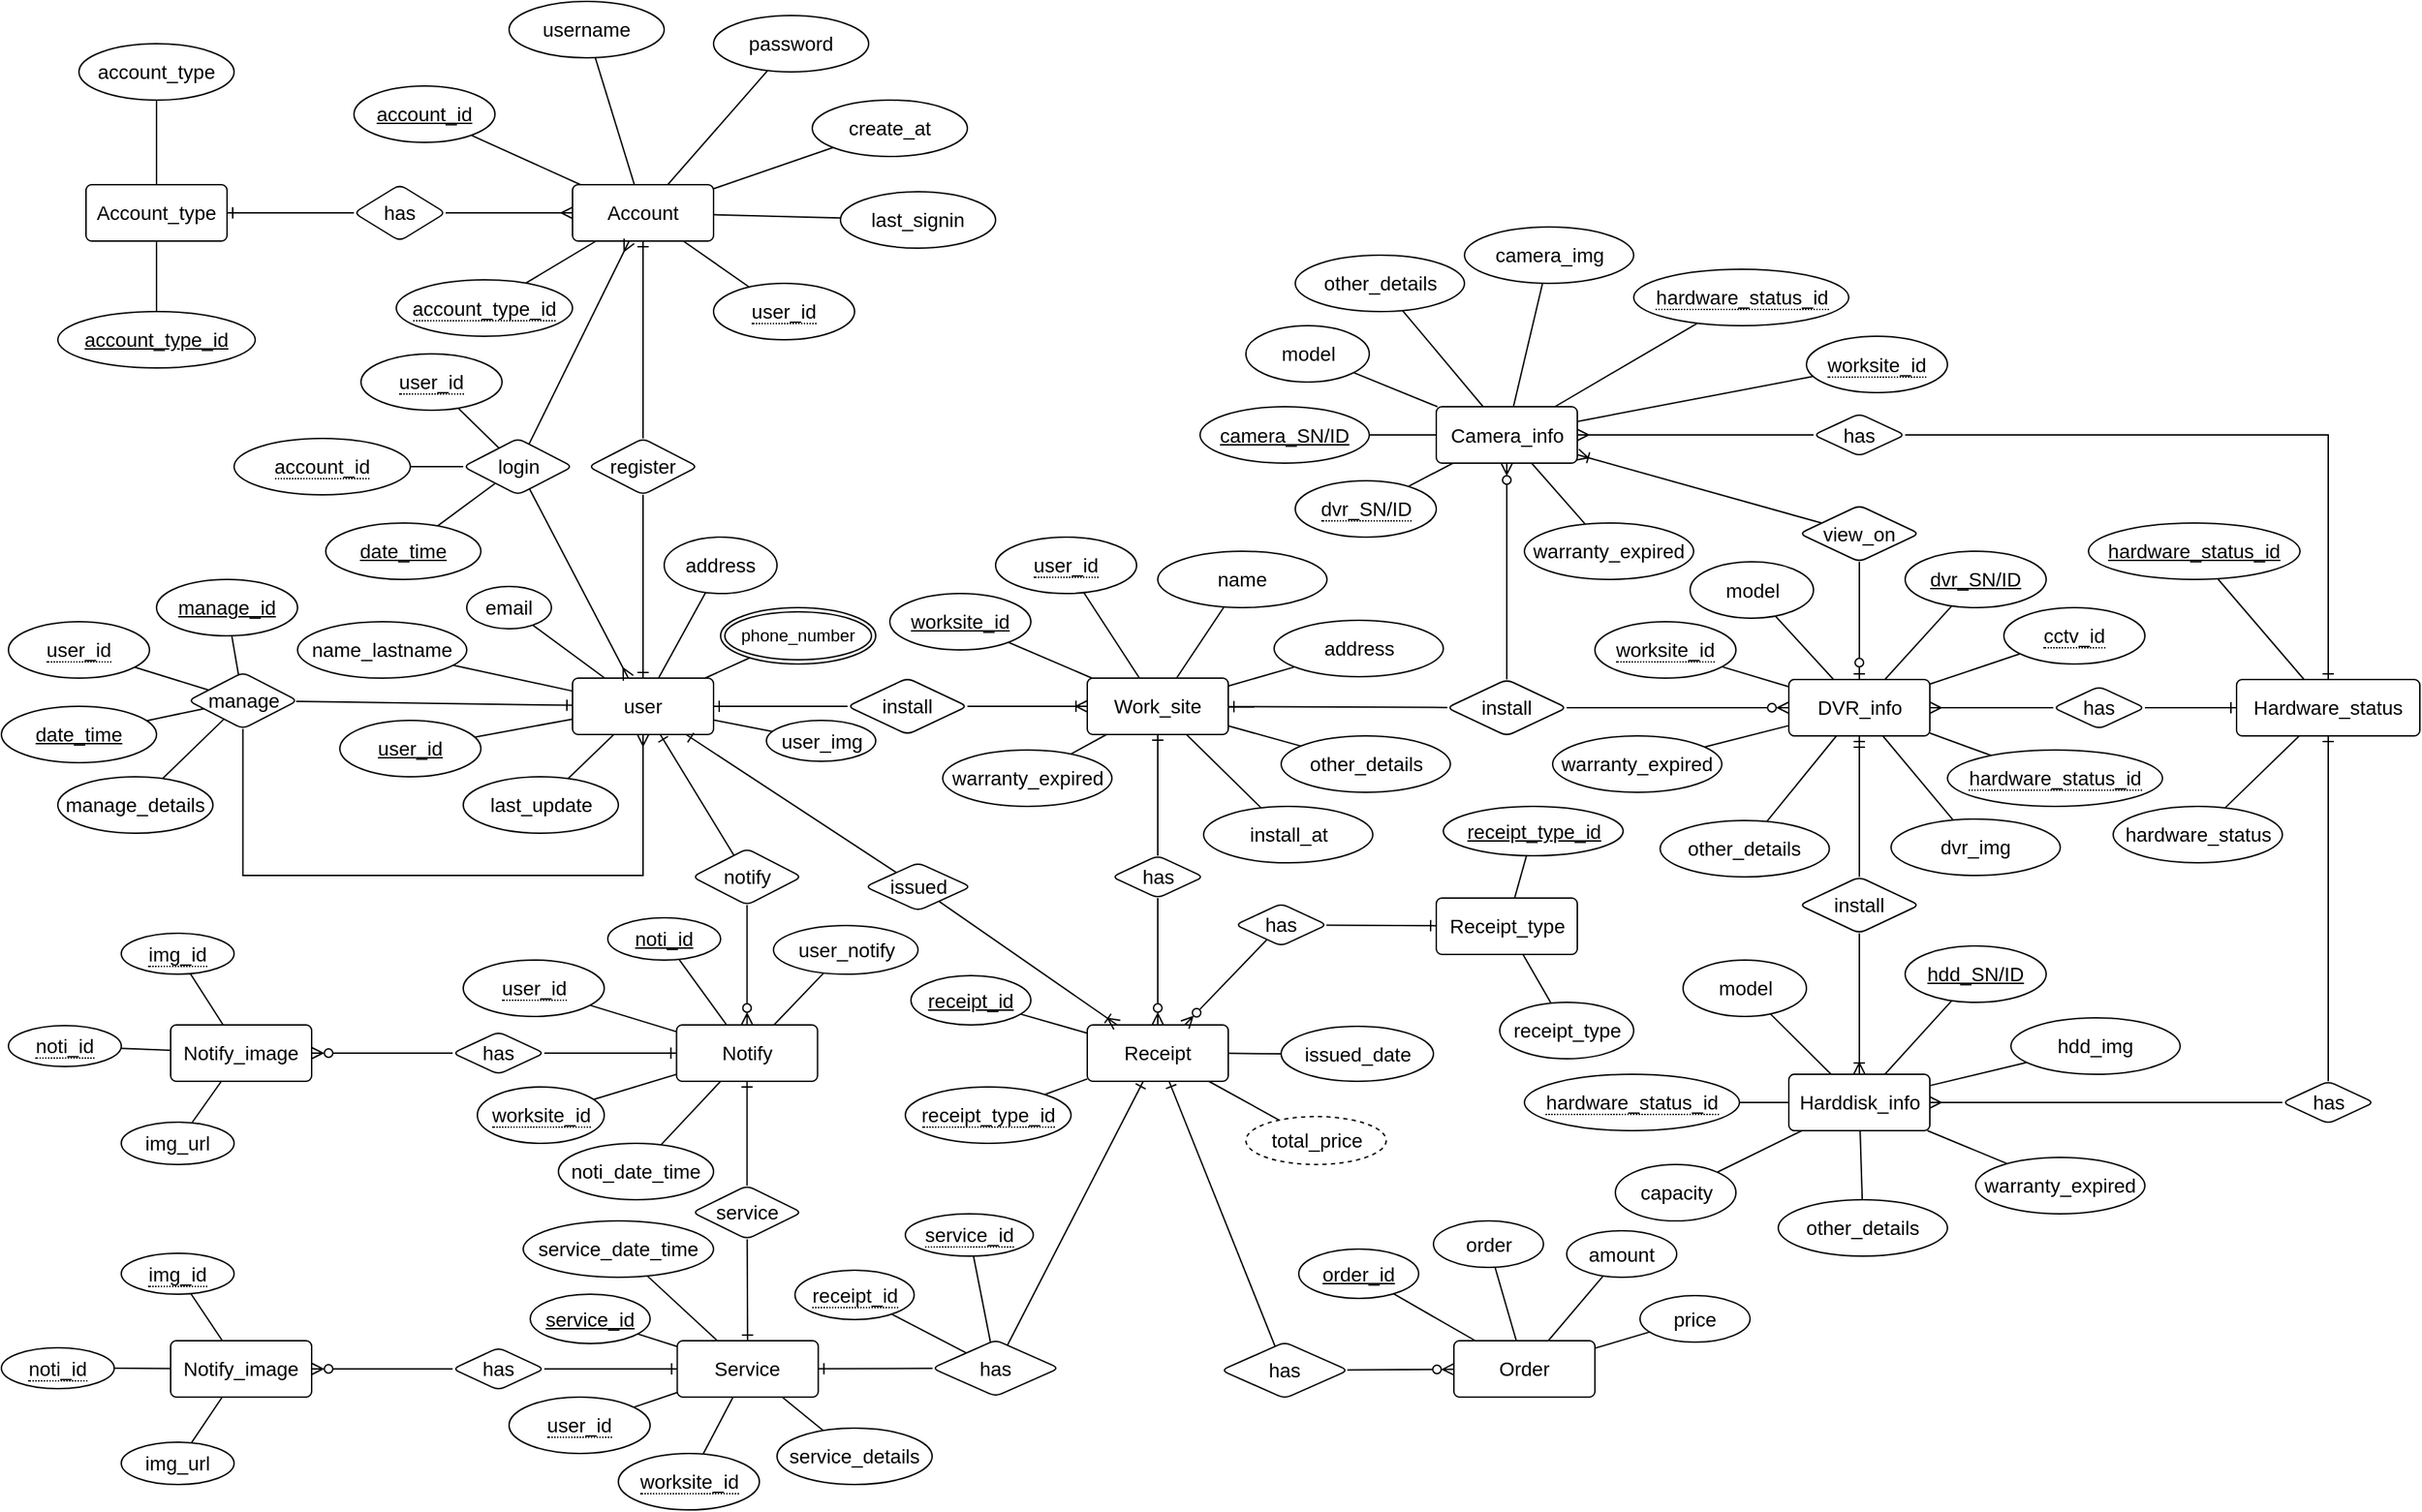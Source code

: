 <mxfile version="24.2.5" type="device">
  <diagram id="R2lEEEUBdFMjLlhIrx00" name="Page-1">
    <mxGraphModel dx="972" dy="1172" grid="1" gridSize="10" guides="1" tooltips="1" connect="1" arrows="1" fold="1" page="1" pageScale="1" pageWidth="850" pageHeight="1100" math="0" shadow="0" extFonts="Permanent Marker^https://fonts.googleapis.com/css?family=Permanent+Marker">
      <root>
        <mxCell id="0" />
        <mxCell id="1" parent="0" />
        <mxCell id="7NOhby7hw7dm_6yb4IDW-6" style="edgeStyle=none;rounded=0;orthogonalLoop=1;jettySize=auto;html=1;endArrow=none;endFill=0;" parent="1" source="7NOhby7hw7dm_6yb4IDW-1" target="7NOhby7hw7dm_6yb4IDW-2" edge="1">
          <mxGeometry relative="1" as="geometry" />
        </mxCell>
        <mxCell id="7NOhby7hw7dm_6yb4IDW-1" value="user&lt;span style=&quot;background-color: initial;&quot;&gt;_id&lt;/span&gt;" style="ellipse;whiteSpace=wrap;html=1;align=center;fontStyle=4;fontSize=14;" parent="1" vertex="1">
          <mxGeometry x="-192" y="-40" width="100" height="40" as="geometry" />
        </mxCell>
        <mxCell id="7NOhby7hw7dm_6yb4IDW-15" style="edgeStyle=none;rounded=0;orthogonalLoop=1;jettySize=auto;html=1;endArrow=none;endFill=0;" parent="1" source="7NOhby7hw7dm_6yb4IDW-2" target="7NOhby7hw7dm_6yb4IDW-14" edge="1">
          <mxGeometry relative="1" as="geometry" />
        </mxCell>
        <mxCell id="nnw1u2tJm6NFAbLUipxi-4" style="edgeStyle=orthogonalEdgeStyle;rounded=0;orthogonalLoop=1;jettySize=auto;html=1;endArrow=ERone;endFill=0;curved=0;" parent="1" source="nnw1u2tJm6NFAbLUipxi-3" target="7NOhby7hw7dm_6yb4IDW-2" edge="1">
          <mxGeometry relative="1" as="geometry" />
        </mxCell>
        <mxCell id="7NOhby7hw7dm_6yb4IDW-2" value="user" style="rounded=1;arcSize=10;whiteSpace=wrap;html=1;align=center;fontSize=14;" parent="1" vertex="1">
          <mxGeometry x="-27" y="-70" width="100" height="40" as="geometry" />
        </mxCell>
        <mxCell id="7NOhby7hw7dm_6yb4IDW-7" style="edgeStyle=none;rounded=0;orthogonalLoop=1;jettySize=auto;html=1;endArrow=none;endFill=0;" parent="1" source="7NOhby7hw7dm_6yb4IDW-4" target="7NOhby7hw7dm_6yb4IDW-2" edge="1">
          <mxGeometry relative="1" as="geometry" />
        </mxCell>
        <mxCell id="7NOhby7hw7dm_6yb4IDW-4" value="name_lastname" style="ellipse;whiteSpace=wrap;html=1;align=center;fontSize=14;" parent="1" vertex="1">
          <mxGeometry x="-222" y="-110" width="120" height="40" as="geometry" />
        </mxCell>
        <mxCell id="7NOhby7hw7dm_6yb4IDW-13" style="edgeStyle=none;rounded=0;orthogonalLoop=1;jettySize=auto;html=1;endArrow=none;endFill=0;" parent="1" source="7NOhby7hw7dm_6yb4IDW-8" target="7NOhby7hw7dm_6yb4IDW-2" edge="1">
          <mxGeometry relative="1" as="geometry" />
        </mxCell>
        <mxCell id="7NOhby7hw7dm_6yb4IDW-8" value="address" style="ellipse;whiteSpace=wrap;html=1;align=center;fontSize=14;" parent="1" vertex="1">
          <mxGeometry x="38" y="-170" width="80" height="40" as="geometry" />
        </mxCell>
        <mxCell id="7NOhby7hw7dm_6yb4IDW-11" style="edgeStyle=none;rounded=0;orthogonalLoop=1;jettySize=auto;html=1;endArrow=none;endFill=0;" parent="1" source="nnw1u2tJm6NFAbLUipxi-20" target="7NOhby7hw7dm_6yb4IDW-2" edge="1">
          <mxGeometry relative="1" as="geometry">
            <mxPoint x="-82.64" y="-112.558" as="sourcePoint" />
          </mxGeometry>
        </mxCell>
        <mxCell id="7NOhby7hw7dm_6yb4IDW-12" style="edgeStyle=none;rounded=0;orthogonalLoop=1;jettySize=auto;html=1;endArrow=none;endFill=0;" parent="1" source="7NOhby7hw7dm_6yb4IDW-10" target="7NOhby7hw7dm_6yb4IDW-2" edge="1">
          <mxGeometry relative="1" as="geometry" />
        </mxCell>
        <mxCell id="7NOhby7hw7dm_6yb4IDW-10" value="email" style="ellipse;whiteSpace=wrap;html=1;align=center;fontSize=14;" parent="1" vertex="1">
          <mxGeometry x="-102" y="-135" width="60" height="30" as="geometry" />
        </mxCell>
        <mxCell id="7NOhby7hw7dm_6yb4IDW-14" value="last_update" style="ellipse;whiteSpace=wrap;html=1;align=center;fontSize=14;" parent="1" vertex="1">
          <mxGeometry x="-104.5" width="110" height="40" as="geometry" />
        </mxCell>
        <mxCell id="7NOhby7hw7dm_6yb4IDW-20" style="edgeStyle=none;rounded=0;orthogonalLoop=1;jettySize=auto;html=1;endArrow=none;endFill=0;" parent="1" source="7NOhby7hw7dm_6yb4IDW-17" target="7NOhby7hw7dm_6yb4IDW-18" edge="1">
          <mxGeometry relative="1" as="geometry" />
        </mxCell>
        <mxCell id="7NOhby7hw7dm_6yb4IDW-21" style="edgeStyle=none;rounded=0;orthogonalLoop=1;jettySize=auto;html=1;endArrow=none;endFill=0;" parent="1" source="7NOhby7hw7dm_6yb4IDW-17" target="7NOhby7hw7dm_6yb4IDW-19" edge="1">
          <mxGeometry relative="1" as="geometry" />
        </mxCell>
        <mxCell id="7NOhby7hw7dm_6yb4IDW-23" style="edgeStyle=none;rounded=0;orthogonalLoop=1;jettySize=auto;html=1;endArrow=none;endFill=0;" parent="1" source="7NOhby7hw7dm_6yb4IDW-17" target="7NOhby7hw7dm_6yb4IDW-22" edge="1">
          <mxGeometry relative="1" as="geometry" />
        </mxCell>
        <mxCell id="7NOhby7hw7dm_6yb4IDW-33" value="" style="edgeStyle=none;rounded=0;orthogonalLoop=1;jettySize=auto;html=1;endArrow=ERone;endFill=0;" parent="1" source="7NOhby7hw7dm_6yb4IDW-32" target="7NOhby7hw7dm_6yb4IDW-17" edge="1">
          <mxGeometry relative="1" as="geometry" />
        </mxCell>
        <mxCell id="7NOhby7hw7dm_6yb4IDW-44" style="edgeStyle=none;rounded=0;orthogonalLoop=1;jettySize=auto;html=1;endArrow=ERmany;endFill=0;" parent="1" source="7NOhby7hw7dm_6yb4IDW-43" target="7NOhby7hw7dm_6yb4IDW-17" edge="1">
          <mxGeometry relative="1" as="geometry" />
        </mxCell>
        <mxCell id="TE4sG0mL3auEknkfDrMu-34" style="edgeStyle=none;rounded=0;orthogonalLoop=1;jettySize=auto;html=1;endArrow=none;endFill=0;" edge="1" parent="1" source="7NOhby7hw7dm_6yb4IDW-17" target="TE4sG0mL3auEknkfDrMu-33">
          <mxGeometry relative="1" as="geometry" />
        </mxCell>
        <mxCell id="7NOhby7hw7dm_6yb4IDW-17" value="Account" style="rounded=1;arcSize=10;whiteSpace=wrap;html=1;align=center;fontSize=14;" parent="1" vertex="1">
          <mxGeometry x="-27" y="-420" width="100" height="40" as="geometry" />
        </mxCell>
        <mxCell id="7NOhby7hw7dm_6yb4IDW-18" value="username" style="ellipse;whiteSpace=wrap;html=1;align=center;fontSize=14;" parent="1" vertex="1">
          <mxGeometry x="-72" y="-550" width="110" height="40" as="geometry" />
        </mxCell>
        <mxCell id="7NOhby7hw7dm_6yb4IDW-19" value="password" style="ellipse;whiteSpace=wrap;html=1;align=center;fontSize=14;" parent="1" vertex="1">
          <mxGeometry x="73" y="-540" width="110" height="40" as="geometry" />
        </mxCell>
        <mxCell id="7NOhby7hw7dm_6yb4IDW-22" value="account_id" style="ellipse;whiteSpace=wrap;html=1;align=center;fontStyle=4;fontSize=14;" parent="1" vertex="1">
          <mxGeometry x="-182" y="-490" width="100" height="40" as="geometry" />
        </mxCell>
        <mxCell id="7NOhby7hw7dm_6yb4IDW-31" style="edgeStyle=none;rounded=0;orthogonalLoop=1;jettySize=auto;html=1;endArrow=none;endFill=0;" parent="1" source="7NOhby7hw7dm_6yb4IDW-25" target="7NOhby7hw7dm_6yb4IDW-17" edge="1">
          <mxGeometry relative="1" as="geometry" />
        </mxCell>
        <mxCell id="7NOhby7hw7dm_6yb4IDW-25" value="create_at" style="ellipse;whiteSpace=wrap;html=1;align=center;fontSize=14;" parent="1" vertex="1">
          <mxGeometry x="143" y="-480" width="110" height="40" as="geometry" />
        </mxCell>
        <mxCell id="7NOhby7hw7dm_6yb4IDW-28" value="&lt;span style=&quot;border-bottom: 1px dotted; font-size: 14px;&quot;&gt;user_id&lt;/span&gt;" style="ellipse;whiteSpace=wrap;html=1;align=center;fontSize=14;" parent="1" vertex="1">
          <mxGeometry x="73" y="-350" width="100" height="40" as="geometry" />
        </mxCell>
        <mxCell id="7NOhby7hw7dm_6yb4IDW-29" style="edgeStyle=none;rounded=0;orthogonalLoop=1;jettySize=auto;html=1;endArrow=none;endFill=0;" parent="1" source="7NOhby7hw7dm_6yb4IDW-28" target="7NOhby7hw7dm_6yb4IDW-17" edge="1">
          <mxGeometry relative="1" as="geometry" />
        </mxCell>
        <mxCell id="7NOhby7hw7dm_6yb4IDW-34" style="edgeStyle=none;rounded=0;orthogonalLoop=1;jettySize=auto;html=1;endArrow=ERone;endFill=0;" parent="1" source="7NOhby7hw7dm_6yb4IDW-32" target="7NOhby7hw7dm_6yb4IDW-2" edge="1">
          <mxGeometry relative="1" as="geometry" />
        </mxCell>
        <mxCell id="7NOhby7hw7dm_6yb4IDW-32" value="register" style="rhombus;whiteSpace=wrap;html=1;fontSize=14;rounded=1;arcSize=10;" parent="1" vertex="1">
          <mxGeometry x="-15.75" y="-240" width="77.5" height="40" as="geometry" />
        </mxCell>
        <mxCell id="7NOhby7hw7dm_6yb4IDW-40" style="edgeStyle=none;rounded=0;orthogonalLoop=1;jettySize=auto;html=1;endArrow=none;endFill=0;" parent="1" source="7NOhby7hw7dm_6yb4IDW-38" target="7NOhby7hw7dm_6yb4IDW-17" edge="1">
          <mxGeometry relative="1" as="geometry" />
        </mxCell>
        <mxCell id="7NOhby7hw7dm_6yb4IDW-38" value="&lt;span style=&quot;border-bottom: 1px dotted; font-size: 14px;&quot;&gt;account_type_id&lt;/span&gt;" style="ellipse;whiteSpace=wrap;html=1;align=center;fontSize=14;" parent="1" vertex="1">
          <mxGeometry x="-152" y="-352.5" width="125" height="40" as="geometry" />
        </mxCell>
        <mxCell id="7NOhby7hw7dm_6yb4IDW-46" style="edgeStyle=none;rounded=0;orthogonalLoop=1;jettySize=auto;html=1;endArrow=ERone;endFill=0;" parent="1" source="7NOhby7hw7dm_6yb4IDW-43" target="7NOhby7hw7dm_6yb4IDW-45" edge="1">
          <mxGeometry relative="1" as="geometry">
            <Array as="points">
              <mxPoint x="-232" y="-400" />
            </Array>
          </mxGeometry>
        </mxCell>
        <mxCell id="7NOhby7hw7dm_6yb4IDW-43" value="has" style="rhombus;whiteSpace=wrap;html=1;fontSize=14;rounded=1;arcSize=10;" parent="1" vertex="1">
          <mxGeometry x="-182" y="-420" width="65" height="40" as="geometry" />
        </mxCell>
        <mxCell id="7NOhby7hw7dm_6yb4IDW-50" style="edgeStyle=none;rounded=0;orthogonalLoop=1;jettySize=auto;html=1;endArrow=none;endFill=0;" parent="1" source="7NOhby7hw7dm_6yb4IDW-45" target="7NOhby7hw7dm_6yb4IDW-47" edge="1">
          <mxGeometry relative="1" as="geometry" />
        </mxCell>
        <mxCell id="7NOhby7hw7dm_6yb4IDW-51" style="edgeStyle=none;rounded=0;orthogonalLoop=1;jettySize=auto;html=1;endArrow=none;endFill=0;" parent="1" source="7NOhby7hw7dm_6yb4IDW-45" target="7NOhby7hw7dm_6yb4IDW-49" edge="1">
          <mxGeometry relative="1" as="geometry" />
        </mxCell>
        <mxCell id="7NOhby7hw7dm_6yb4IDW-45" value="Account_type" style="rounded=1;arcSize=10;whiteSpace=wrap;html=1;align=center;fontSize=14;" parent="1" vertex="1">
          <mxGeometry x="-372" y="-420" width="100" height="40" as="geometry" />
        </mxCell>
        <mxCell id="7NOhby7hw7dm_6yb4IDW-47" value="account_type_id" style="ellipse;whiteSpace=wrap;html=1;align=center;fontStyle=4;fontSize=14;" parent="1" vertex="1">
          <mxGeometry x="-392" y="-330" width="140" height="40" as="geometry" />
        </mxCell>
        <mxCell id="7NOhby7hw7dm_6yb4IDW-49" value="account_type" style="ellipse;whiteSpace=wrap;html=1;align=center;fontSize=14;" parent="1" vertex="1">
          <mxGeometry x="-377" y="-520" width="110" height="40" as="geometry" />
        </mxCell>
        <mxCell id="nnw1u2tJm6NFAbLUipxi-6" value="" style="edgeStyle=orthogonalEdgeStyle;rounded=0;orthogonalLoop=1;jettySize=auto;html=1;endArrow=ERoneToMany;endFill=0;" parent="1" source="nnw1u2tJm6NFAbLUipxi-3" target="nnw1u2tJm6NFAbLUipxi-7" edge="1">
          <mxGeometry relative="1" as="geometry">
            <mxPoint x="338" y="-50" as="targetPoint" />
          </mxGeometry>
        </mxCell>
        <mxCell id="nnw1u2tJm6NFAbLUipxi-3" value="install" style="rhombus;whiteSpace=wrap;html=1;fontSize=14;rounded=1;arcSize=10;" parent="1" vertex="1">
          <mxGeometry x="168" y="-70" width="85" height="40" as="geometry" />
        </mxCell>
        <mxCell id="nnw1u2tJm6NFAbLUipxi-14" style="rounded=0;orthogonalLoop=1;jettySize=auto;html=1;endArrow=none;endFill=0;" parent="1" source="nnw1u2tJm6NFAbLUipxi-7" target="nnw1u2tJm6NFAbLUipxi-11" edge="1">
          <mxGeometry relative="1" as="geometry" />
        </mxCell>
        <mxCell id="nnw1u2tJm6NFAbLUipxi-15" style="rounded=0;orthogonalLoop=1;jettySize=auto;html=1;endArrow=none;endFill=0;" parent="1" source="nnw1u2tJm6NFAbLUipxi-7" target="nnw1u2tJm6NFAbLUipxi-12" edge="1">
          <mxGeometry relative="1" as="geometry" />
        </mxCell>
        <mxCell id="nnw1u2tJm6NFAbLUipxi-18" style="edgeStyle=none;rounded=0;orthogonalLoop=1;jettySize=auto;html=1;endArrow=none;endFill=0;" parent="1" source="nnw1u2tJm6NFAbLUipxi-7" target="nnw1u2tJm6NFAbLUipxi-16" edge="1">
          <mxGeometry relative="1" as="geometry" />
        </mxCell>
        <mxCell id="nnw1u2tJm6NFAbLUipxi-19" style="edgeStyle=none;rounded=0;orthogonalLoop=1;jettySize=auto;html=1;endArrow=none;endFill=0;" parent="1" source="nnw1u2tJm6NFAbLUipxi-7" target="nnw1u2tJm6NFAbLUipxi-17" edge="1">
          <mxGeometry relative="1" as="geometry" />
        </mxCell>
        <mxCell id="nnw1u2tJm6NFAbLUipxi-22" style="edgeStyle=none;rounded=0;orthogonalLoop=1;jettySize=auto;html=1;endArrow=none;endFill=0;" parent="1" source="nnw1u2tJm6NFAbLUipxi-7" target="nnw1u2tJm6NFAbLUipxi-21" edge="1">
          <mxGeometry relative="1" as="geometry" />
        </mxCell>
        <mxCell id="_OOvcssyz3WQTyjRrkM5-11" style="edgeStyle=none;rounded=0;orthogonalLoop=1;jettySize=auto;html=1;endArrow=ERone;endFill=0;" parent="1" source="_OOvcssyz3WQTyjRrkM5-10" target="nnw1u2tJm6NFAbLUipxi-7" edge="1">
          <mxGeometry relative="1" as="geometry" />
        </mxCell>
        <mxCell id="nnw1u2tJm6NFAbLUipxi-7" value="Work_site" style="rounded=1;arcSize=10;whiteSpace=wrap;html=1;align=center;fontSize=14;" parent="1" vertex="1">
          <mxGeometry x="338" y="-70" width="100" height="40" as="geometry" />
        </mxCell>
        <mxCell id="nnw1u2tJm6NFAbLUipxi-11" value="worksite_id" style="ellipse;whiteSpace=wrap;html=1;align=center;fontStyle=4;fontSize=14;" parent="1" vertex="1">
          <mxGeometry x="198" y="-130" width="100" height="40" as="geometry" />
        </mxCell>
        <mxCell id="nnw1u2tJm6NFAbLUipxi-12" value="&lt;span style=&quot;border-bottom: 1px dotted; font-size: 14px;&quot;&gt;user_id&lt;/span&gt;" style="ellipse;whiteSpace=wrap;html=1;align=center;fontSize=14;" parent="1" vertex="1">
          <mxGeometry x="273" y="-170" width="100" height="40" as="geometry" />
        </mxCell>
        <mxCell id="nnw1u2tJm6NFAbLUipxi-16" value="name" style="ellipse;whiteSpace=wrap;html=1;align=center;fontSize=14;" parent="1" vertex="1">
          <mxGeometry x="388" y="-160" width="120" height="40" as="geometry" />
        </mxCell>
        <mxCell id="nnw1u2tJm6NFAbLUipxi-17" value="address" style="ellipse;whiteSpace=wrap;html=1;align=center;fontSize=14;" parent="1" vertex="1">
          <mxGeometry x="470.5" y="-111" width="120" height="40" as="geometry" />
        </mxCell>
        <mxCell id="nnw1u2tJm6NFAbLUipxi-20" value="phone_number" style="ellipse;shape=doubleEllipse;margin=3;whiteSpace=wrap;html=1;align=center;" parent="1" vertex="1">
          <mxGeometry x="78" y="-120" width="110" height="40" as="geometry" />
        </mxCell>
        <mxCell id="nnw1u2tJm6NFAbLUipxi-21" value="other_details" style="ellipse;whiteSpace=wrap;html=1;align=center;fontSize=14;" parent="1" vertex="1">
          <mxGeometry x="475.5" y="-29" width="120" height="40" as="geometry" />
        </mxCell>
        <mxCell id="nnw1u2tJm6NFAbLUipxi-25" style="edgeStyle=none;rounded=0;orthogonalLoop=1;jettySize=auto;html=1;endArrow=none;endFill=0;" parent="1" source="nnw1u2tJm6NFAbLUipxi-23" target="nnw1u2tJm6NFAbLUipxi-7" edge="1">
          <mxGeometry relative="1" as="geometry" />
        </mxCell>
        <mxCell id="nnw1u2tJm6NFAbLUipxi-23" value="install_at" style="ellipse;whiteSpace=wrap;html=1;align=center;fontSize=14;" parent="1" vertex="1">
          <mxGeometry x="420.5" y="21" width="120" height="40" as="geometry" />
        </mxCell>
        <mxCell id="nnw1u2tJm6NFAbLUipxi-26" style="edgeStyle=none;rounded=0;orthogonalLoop=1;jettySize=auto;html=1;endArrow=none;endFill=0;" parent="1" source="nnw1u2tJm6NFAbLUipxi-24" target="nnw1u2tJm6NFAbLUipxi-7" edge="1">
          <mxGeometry relative="1" as="geometry" />
        </mxCell>
        <mxCell id="nnw1u2tJm6NFAbLUipxi-24" value="warranty_expired" style="ellipse;whiteSpace=wrap;html=1;align=center;fontSize=14;" parent="1" vertex="1">
          <mxGeometry x="235.5" y="-19" width="120" height="40" as="geometry" />
        </mxCell>
        <mxCell id="nnw1u2tJm6NFAbLUipxi-31" style="edgeStyle=none;rounded=0;orthogonalLoop=1;jettySize=auto;html=1;exitX=0.5;exitY=1;exitDx=0;exitDy=0;" parent="1" source="nnw1u2tJm6NFAbLUipxi-23" target="nnw1u2tJm6NFAbLUipxi-23" edge="1">
          <mxGeometry relative="1" as="geometry" />
        </mxCell>
        <mxCell id="nnw1u2tJm6NFAbLUipxi-101" style="edgeStyle=none;rounded=0;orthogonalLoop=1;jettySize=auto;html=1;endArrow=none;endFill=0;" parent="1" source="nnw1u2tJm6NFAbLUipxi-38" target="nnw1u2tJm6NFAbLUipxi-98" edge="1">
          <mxGeometry relative="1" as="geometry" />
        </mxCell>
        <mxCell id="_OOvcssyz3WQTyjRrkM5-19" style="edgeStyle=none;rounded=0;orthogonalLoop=1;jettySize=auto;html=1;endArrow=ERzeroToMany;endFill=0;" parent="1" source="_OOvcssyz3WQTyjRrkM5-10" target="nnw1u2tJm6NFAbLUipxi-38" edge="1">
          <mxGeometry relative="1" as="geometry" />
        </mxCell>
        <mxCell id="nnw1u2tJm6NFAbLUipxi-38" value="Camera_info" style="rounded=1;arcSize=10;whiteSpace=wrap;html=1;align=center;fontSize=14;" parent="1" vertex="1">
          <mxGeometry x="585.5" y="-262.5" width="100" height="40" as="geometry" />
        </mxCell>
        <mxCell id="nnw1u2tJm6NFAbLUipxi-44" style="edgeStyle=none;rounded=0;orthogonalLoop=1;jettySize=auto;html=1;endArrow=none;endFill=0;" parent="1" source="nnw1u2tJm6NFAbLUipxi-43" target="nnw1u2tJm6NFAbLUipxi-38" edge="1">
          <mxGeometry relative="1" as="geometry" />
        </mxCell>
        <mxCell id="nnw1u2tJm6NFAbLUipxi-43" value="camera_SN/ID" style="ellipse;whiteSpace=wrap;html=1;align=center;fontStyle=4;fontSize=14;" parent="1" vertex="1">
          <mxGeometry x="418" y="-262.5" width="120" height="40" as="geometry" />
        </mxCell>
        <mxCell id="nnw1u2tJm6NFAbLUipxi-51" style="edgeStyle=none;rounded=0;orthogonalLoop=1;jettySize=auto;html=1;endArrow=none;endFill=0;" parent="1" source="nnw1u2tJm6NFAbLUipxi-47" target="nnw1u2tJm6NFAbLUipxi-38" edge="1">
          <mxGeometry relative="1" as="geometry" />
        </mxCell>
        <mxCell id="nnw1u2tJm6NFAbLUipxi-47" value="other_details" style="ellipse;whiteSpace=wrap;html=1;align=center;fontSize=14;" parent="1" vertex="1">
          <mxGeometry x="485.5" y="-370" width="120" height="40" as="geometry" />
        </mxCell>
        <mxCell id="nnw1u2tJm6NFAbLUipxi-79" style="edgeStyle=none;rounded=0;orthogonalLoop=1;jettySize=auto;html=1;endArrow=none;endFill=0;" parent="1" source="nnw1u2tJm6NFAbLUipxi-52" target="nnw1u2tJm6NFAbLUipxi-78" edge="1">
          <mxGeometry relative="1" as="geometry" />
        </mxCell>
        <mxCell id="nnw1u2tJm6NFAbLUipxi-96" style="edgeStyle=none;rounded=0;orthogonalLoop=1;jettySize=auto;html=1;endArrow=ERmandOne;endFill=0;" parent="1" source="nnw1u2tJm6NFAbLUipxi-95" target="nnw1u2tJm6NFAbLUipxi-52" edge="1">
          <mxGeometry relative="1" as="geometry" />
        </mxCell>
        <mxCell id="TE4sG0mL3auEknkfDrMu-9" style="edgeStyle=none;rounded=0;orthogonalLoop=1;jettySize=auto;html=1;endArrow=ERmany;endFill=0;" edge="1" parent="1" source="TE4sG0mL3auEknkfDrMu-8" target="nnw1u2tJm6NFAbLUipxi-52">
          <mxGeometry relative="1" as="geometry" />
        </mxCell>
        <mxCell id="nnw1u2tJm6NFAbLUipxi-52" value="DVR_info" style="rounded=1;arcSize=10;whiteSpace=wrap;html=1;align=center;fontSize=14;" parent="1" vertex="1">
          <mxGeometry x="835.5" y="-69" width="100" height="40" as="geometry" />
        </mxCell>
        <mxCell id="nnw1u2tJm6NFAbLUipxi-68" style="edgeStyle=none;rounded=0;orthogonalLoop=1;jettySize=auto;html=1;endArrow=none;endFill=0;" parent="1" source="nnw1u2tJm6NFAbLUipxi-53" target="nnw1u2tJm6NFAbLUipxi-52" edge="1">
          <mxGeometry relative="1" as="geometry" />
        </mxCell>
        <mxCell id="nnw1u2tJm6NFAbLUipxi-53" value="dvr_SN/ID" style="ellipse;whiteSpace=wrap;html=1;align=center;fontStyle=4;fontSize=14;" parent="1" vertex="1">
          <mxGeometry x="918" y="-160" width="100" height="40" as="geometry" />
        </mxCell>
        <mxCell id="nnw1u2tJm6NFAbLUipxi-69" style="edgeStyle=none;rounded=0;orthogonalLoop=1;jettySize=auto;html=1;endArrow=none;endFill=0;" parent="1" source="nnw1u2tJm6NFAbLUipxi-63" target="nnw1u2tJm6NFAbLUipxi-52" edge="1">
          <mxGeometry relative="1" as="geometry" />
        </mxCell>
        <mxCell id="nnw1u2tJm6NFAbLUipxi-63" value="&lt;span style=&quot;border-bottom: 1px dotted; font-size: 14px;&quot;&gt;cctv_id&lt;/span&gt;" style="ellipse;whiteSpace=wrap;html=1;align=center;fontSize=14;" parent="1" vertex="1">
          <mxGeometry x="988" y="-120" width="100" height="40" as="geometry" />
        </mxCell>
        <mxCell id="nnw1u2tJm6NFAbLUipxi-70" style="edgeStyle=none;rounded=0;orthogonalLoop=1;jettySize=auto;html=1;endArrow=none;endFill=0;" parent="1" source="nnw1u2tJm6NFAbLUipxi-64" target="nnw1u2tJm6NFAbLUipxi-52" edge="1">
          <mxGeometry relative="1" as="geometry" />
        </mxCell>
        <mxCell id="nnw1u2tJm6NFAbLUipxi-64" value="other_details" style="ellipse;whiteSpace=wrap;html=1;align=center;fontSize=14;" parent="1" vertex="1">
          <mxGeometry x="744.25" y="31" width="120" height="40" as="geometry" />
        </mxCell>
        <mxCell id="nnw1u2tJm6NFAbLUipxi-71" style="edgeStyle=none;rounded=0;orthogonalLoop=1;jettySize=auto;html=1;endArrow=none;endFill=0;" parent="1" source="TE4sG0mL3auEknkfDrMu-6" target="nnw1u2tJm6NFAbLUipxi-52" edge="1">
          <mxGeometry relative="1" as="geometry">
            <mxPoint x="971.783" y="21.026" as="sourcePoint" />
          </mxGeometry>
        </mxCell>
        <mxCell id="nnw1u2tJm6NFAbLUipxi-78" value="warranty_expired" style="ellipse;whiteSpace=wrap;html=1;align=center;fontSize=14;" parent="1" vertex="1">
          <mxGeometry x="668" y="-29" width="120" height="40" as="geometry" />
        </mxCell>
        <mxCell id="nnw1u2tJm6NFAbLUipxi-82" style="edgeStyle=none;rounded=0;orthogonalLoop=1;jettySize=auto;html=1;endArrow=none;endFill=0;" parent="1" source="nnw1u2tJm6NFAbLUipxi-81" target="nnw1u2tJm6NFAbLUipxi-38" edge="1">
          <mxGeometry relative="1" as="geometry" />
        </mxCell>
        <mxCell id="nnw1u2tJm6NFAbLUipxi-81" value="model" style="ellipse;whiteSpace=wrap;html=1;align=center;fontSize=14;" parent="1" vertex="1">
          <mxGeometry x="450.5" y="-320" width="87.5" height="40" as="geometry" />
        </mxCell>
        <mxCell id="nnw1u2tJm6NFAbLUipxi-86" style="edgeStyle=none;rounded=0;orthogonalLoop=1;jettySize=auto;html=1;endArrow=none;endFill=0;" parent="1" source="nnw1u2tJm6NFAbLUipxi-85" target="nnw1u2tJm6NFAbLUipxi-38" edge="1">
          <mxGeometry relative="1" as="geometry" />
        </mxCell>
        <mxCell id="nnw1u2tJm6NFAbLUipxi-85" value="&lt;span style=&quot;border-bottom: 1px dotted; font-size: 14px;&quot;&gt;dvr_SN/ID&lt;/span&gt;" style="ellipse;whiteSpace=wrap;html=1;align=center;fontSize=14;" parent="1" vertex="1">
          <mxGeometry x="485.5" y="-210" width="100" height="40" as="geometry" />
        </mxCell>
        <mxCell id="TE4sG0mL3auEknkfDrMu-12" style="edgeStyle=none;rounded=0;orthogonalLoop=1;jettySize=auto;html=1;endArrow=ERmany;endFill=0;" edge="1" parent="1" source="TE4sG0mL3auEknkfDrMu-10" target="nnw1u2tJm6NFAbLUipxi-94">
          <mxGeometry relative="1" as="geometry">
            <mxPoint x="838" y="231" as="sourcePoint" />
          </mxGeometry>
        </mxCell>
        <mxCell id="nnw1u2tJm6NFAbLUipxi-94" value="Harddisk_info" style="rounded=1;arcSize=10;whiteSpace=wrap;html=1;align=center;fontSize=14;" parent="1" vertex="1">
          <mxGeometry x="835.5" y="211" width="100" height="40" as="geometry" />
        </mxCell>
        <mxCell id="nnw1u2tJm6NFAbLUipxi-97" style="edgeStyle=none;rounded=0;orthogonalLoop=1;jettySize=auto;html=1;endArrow=ERoneToMany;endFill=0;" parent="1" source="nnw1u2tJm6NFAbLUipxi-95" target="nnw1u2tJm6NFAbLUipxi-94" edge="1">
          <mxGeometry relative="1" as="geometry" />
        </mxCell>
        <mxCell id="nnw1u2tJm6NFAbLUipxi-95" value="install" style="rhombus;whiteSpace=wrap;html=1;fontSize=14;rounded=1;arcSize=10;" parent="1" vertex="1">
          <mxGeometry x="843" y="71" width="85" height="40" as="geometry" />
        </mxCell>
        <mxCell id="nnw1u2tJm6NFAbLUipxi-98" value="warranty_expired" style="ellipse;whiteSpace=wrap;html=1;align=center;fontSize=14;" parent="1" vertex="1">
          <mxGeometry x="648" y="-180" width="120" height="40" as="geometry" />
        </mxCell>
        <mxCell id="nnw1u2tJm6NFAbLUipxi-100" style="edgeStyle=none;rounded=0;orthogonalLoop=1;jettySize=auto;html=1;endArrow=none;endFill=0;" parent="1" source="nnw1u2tJm6NFAbLUipxi-99" target="nnw1u2tJm6NFAbLUipxi-52" edge="1">
          <mxGeometry relative="1" as="geometry" />
        </mxCell>
        <mxCell id="nnw1u2tJm6NFAbLUipxi-99" value="model" style="ellipse;whiteSpace=wrap;html=1;align=center;fontSize=14;" parent="1" vertex="1">
          <mxGeometry x="765.5" y="-152.5" width="87.5" height="40" as="geometry" />
        </mxCell>
        <mxCell id="nnw1u2tJm6NFAbLUipxi-113" style="edgeStyle=none;rounded=0;orthogonalLoop=1;jettySize=auto;html=1;endArrow=none;endFill=0;" parent="1" source="nnw1u2tJm6NFAbLUipxi-108" target="nnw1u2tJm6NFAbLUipxi-94" edge="1">
          <mxGeometry relative="1" as="geometry" />
        </mxCell>
        <mxCell id="nnw1u2tJm6NFAbLUipxi-108" value="hdd_SN/ID" style="ellipse;whiteSpace=wrap;html=1;align=center;fontStyle=4;fontSize=14;" parent="1" vertex="1">
          <mxGeometry x="918" y="120" width="100" height="40" as="geometry" />
        </mxCell>
        <mxCell id="nnw1u2tJm6NFAbLUipxi-114" style="edgeStyle=none;rounded=0;orthogonalLoop=1;jettySize=auto;html=1;endArrow=none;endFill=0;" parent="1" source="nnw1u2tJm6NFAbLUipxi-109" target="nnw1u2tJm6NFAbLUipxi-94" edge="1">
          <mxGeometry relative="1" as="geometry" />
        </mxCell>
        <mxCell id="nnw1u2tJm6NFAbLUipxi-109" value="model" style="ellipse;whiteSpace=wrap;html=1;align=center;fontSize=14;" parent="1" vertex="1">
          <mxGeometry x="760.5" y="130" width="87.5" height="40" as="geometry" />
        </mxCell>
        <mxCell id="nnw1u2tJm6NFAbLUipxi-115" style="edgeStyle=none;rounded=0;orthogonalLoop=1;jettySize=auto;html=1;endArrow=none;endFill=0;" parent="1" source="nnw1u2tJm6NFAbLUipxi-110" target="nnw1u2tJm6NFAbLUipxi-94" edge="1">
          <mxGeometry relative="1" as="geometry" />
        </mxCell>
        <mxCell id="nnw1u2tJm6NFAbLUipxi-110" value="other_details" style="ellipse;whiteSpace=wrap;html=1;align=center;fontSize=14;" parent="1" vertex="1">
          <mxGeometry x="828" y="300" width="120" height="40" as="geometry" />
        </mxCell>
        <mxCell id="nnw1u2tJm6NFAbLUipxi-116" style="edgeStyle=none;rounded=0;orthogonalLoop=1;jettySize=auto;html=1;endArrow=none;endFill=0;" parent="1" source="nnw1u2tJm6NFAbLUipxi-111" target="nnw1u2tJm6NFAbLUipxi-94" edge="1">
          <mxGeometry relative="1" as="geometry" />
        </mxCell>
        <mxCell id="nnw1u2tJm6NFAbLUipxi-111" value="warranty_expired" style="ellipse;whiteSpace=wrap;html=1;align=center;fontSize=14;" parent="1" vertex="1">
          <mxGeometry x="968" y="270" width="120" height="40" as="geometry" />
        </mxCell>
        <mxCell id="nnw1u2tJm6NFAbLUipxi-118" style="edgeStyle=none;rounded=0;orthogonalLoop=1;jettySize=auto;html=1;endArrow=none;endFill=0;" parent="1" source="TE4sG0mL3auEknkfDrMu-7" target="nnw1u2tJm6NFAbLUipxi-94" edge="1">
          <mxGeometry relative="1" as="geometry">
            <mxPoint x="1009.157" y="194.579" as="sourcePoint" />
          </mxGeometry>
        </mxCell>
        <mxCell id="x1B69Hry5hPoCIqGaBGf-3" style="edgeStyle=none;rounded=0;orthogonalLoop=1;jettySize=auto;html=1;endArrow=none;endFill=0;" parent="1" source="x1B69Hry5hPoCIqGaBGf-2" target="nnw1u2tJm6NFAbLUipxi-94" edge="1">
          <mxGeometry relative="1" as="geometry" />
        </mxCell>
        <mxCell id="x1B69Hry5hPoCIqGaBGf-2" value="capacity" style="ellipse;whiteSpace=wrap;html=1;align=center;fontSize=14;" parent="1" vertex="1">
          <mxGeometry x="712.5" y="275" width="85.5" height="40" as="geometry" />
        </mxCell>
        <mxCell id="_OOvcssyz3WQTyjRrkM5-9" style="edgeStyle=none;rounded=0;orthogonalLoop=1;jettySize=auto;html=1;exitX=0.5;exitY=1;exitDx=0;exitDy=0;" parent="1" source="nnw1u2tJm6NFAbLUipxi-78" target="nnw1u2tJm6NFAbLUipxi-78" edge="1">
          <mxGeometry relative="1" as="geometry" />
        </mxCell>
        <mxCell id="_OOvcssyz3WQTyjRrkM5-12" style="edgeStyle=none;rounded=0;orthogonalLoop=1;jettySize=auto;html=1;endArrow=ERzeroToMany;endFill=0;" parent="1" source="_OOvcssyz3WQTyjRrkM5-10" target="nnw1u2tJm6NFAbLUipxi-52" edge="1">
          <mxGeometry relative="1" as="geometry" />
        </mxCell>
        <mxCell id="_OOvcssyz3WQTyjRrkM5-10" value="install" style="rhombus;whiteSpace=wrap;html=1;fontSize=14;rounded=1;arcSize=10;" parent="1" vertex="1">
          <mxGeometry x="593" y="-69" width="85" height="40" as="geometry" />
        </mxCell>
        <mxCell id="_OOvcssyz3WQTyjRrkM5-15" style="edgeStyle=none;rounded=0;orthogonalLoop=1;jettySize=auto;html=1;endArrow=ERoneToMany;endFill=0;" parent="1" source="_OOvcssyz3WQTyjRrkM5-13" target="nnw1u2tJm6NFAbLUipxi-38" edge="1">
          <mxGeometry relative="1" as="geometry" />
        </mxCell>
        <mxCell id="TE4sG0mL3auEknkfDrMu-45" style="edgeStyle=none;rounded=0;orthogonalLoop=1;jettySize=auto;html=1;endArrow=ERzeroToOne;endFill=0;" edge="1" parent="1" source="_OOvcssyz3WQTyjRrkM5-13" target="nnw1u2tJm6NFAbLUipxi-52">
          <mxGeometry relative="1" as="geometry" />
        </mxCell>
        <mxCell id="_OOvcssyz3WQTyjRrkM5-13" value="view_on" style="rhombus;whiteSpace=wrap;html=1;fontSize=14;rounded=1;arcSize=10;" parent="1" vertex="1">
          <mxGeometry x="843" y="-192.5" width="85" height="40" as="geometry" />
        </mxCell>
        <mxCell id="_OOvcssyz3WQTyjRrkM5-18" style="edgeStyle=none;rounded=0;orthogonalLoop=1;jettySize=auto;html=1;endArrow=none;endFill=0;" parent="1" source="_OOvcssyz3WQTyjRrkM5-17" target="nnw1u2tJm6NFAbLUipxi-52" edge="1">
          <mxGeometry relative="1" as="geometry" />
        </mxCell>
        <mxCell id="_OOvcssyz3WQTyjRrkM5-17" value="&lt;span style=&quot;border-bottom: 1px dotted; font-size: 14px;&quot;&gt;worksite_id&lt;/span&gt;" style="ellipse;whiteSpace=wrap;html=1;align=center;fontSize=14;" parent="1" vertex="1">
          <mxGeometry x="698" y="-110" width="100" height="40" as="geometry" />
        </mxCell>
        <mxCell id="_OOvcssyz3WQTyjRrkM5-23" style="edgeStyle=none;rounded=0;orthogonalLoop=1;jettySize=auto;html=1;endArrow=none;endFill=0;" parent="1" source="_OOvcssyz3WQTyjRrkM5-22" target="nnw1u2tJm6NFAbLUipxi-38" edge="1">
          <mxGeometry relative="1" as="geometry" />
        </mxCell>
        <mxCell id="_OOvcssyz3WQTyjRrkM5-22" value="&lt;span style=&quot;border-bottom: 1px dotted; font-size: 14px;&quot;&gt;worksite_id&lt;/span&gt;" style="ellipse;whiteSpace=wrap;html=1;align=center;fontSize=14;" parent="1" vertex="1">
          <mxGeometry x="848" y="-312.5" width="100" height="40" as="geometry" />
        </mxCell>
        <mxCell id="TE4sG0mL3auEknkfDrMu-3" style="rounded=0;orthogonalLoop=1;jettySize=auto;html=1;endArrow=ERmany;endFill=0;" edge="1" parent="1" source="TE4sG0mL3auEknkfDrMu-2" target="nnw1u2tJm6NFAbLUipxi-38">
          <mxGeometry relative="1" as="geometry" />
        </mxCell>
        <mxCell id="TE4sG0mL3auEknkfDrMu-15" style="edgeStyle=orthogonalEdgeStyle;rounded=0;orthogonalLoop=1;jettySize=auto;html=1;endArrow=ERone;endFill=0;" edge="1" parent="1" source="TE4sG0mL3auEknkfDrMu-2" target="TE4sG0mL3auEknkfDrMu-13">
          <mxGeometry relative="1" as="geometry" />
        </mxCell>
        <mxCell id="TE4sG0mL3auEknkfDrMu-2" value="has" style="rhombus;whiteSpace=wrap;html=1;fontSize=14;rounded=1;arcSize=10;" vertex="1" parent="1">
          <mxGeometry x="853" y="-257.5" width="65" height="30" as="geometry" />
        </mxCell>
        <mxCell id="TE4sG0mL3auEknkfDrMu-5" style="rounded=0;orthogonalLoop=1;jettySize=auto;html=1;endArrow=none;endFill=0;" edge="1" parent="1" source="TE4sG0mL3auEknkfDrMu-4" target="nnw1u2tJm6NFAbLUipxi-38">
          <mxGeometry relative="1" as="geometry" />
        </mxCell>
        <mxCell id="TE4sG0mL3auEknkfDrMu-4" value="&lt;span style=&quot;border-bottom: 1px dotted; font-size: 14px;&quot;&gt;hardware_status_id&lt;/span&gt;" style="ellipse;whiteSpace=wrap;html=1;align=center;fontSize=14;" vertex="1" parent="1">
          <mxGeometry x="725.5" y="-360" width="152.5" height="40" as="geometry" />
        </mxCell>
        <mxCell id="TE4sG0mL3auEknkfDrMu-6" value="&lt;span style=&quot;border-bottom: 1px dotted; font-size: 14px;&quot;&gt;hardware_status_id&lt;/span&gt;" style="ellipse;whiteSpace=wrap;html=1;align=center;fontSize=14;" vertex="1" parent="1">
          <mxGeometry x="948" y="-19" width="152.5" height="40" as="geometry" />
        </mxCell>
        <mxCell id="TE4sG0mL3auEknkfDrMu-7" value="&lt;span style=&quot;border-bottom: 1px dotted; font-size: 14px;&quot;&gt;hardware_status_id&lt;/span&gt;" style="ellipse;whiteSpace=wrap;html=1;align=center;fontSize=14;" vertex="1" parent="1">
          <mxGeometry x="648" y="211" width="152.5" height="40" as="geometry" />
        </mxCell>
        <mxCell id="TE4sG0mL3auEknkfDrMu-14" value="" style="edgeStyle=none;rounded=0;orthogonalLoop=1;jettySize=auto;html=1;endArrow=ERone;endFill=0;" edge="1" parent="1" source="TE4sG0mL3auEknkfDrMu-8" target="TE4sG0mL3auEknkfDrMu-13">
          <mxGeometry relative="1" as="geometry" />
        </mxCell>
        <mxCell id="TE4sG0mL3auEknkfDrMu-8" value="has" style="rhombus;whiteSpace=wrap;html=1;fontSize=14;rounded=1;arcSize=10;" vertex="1" parent="1">
          <mxGeometry x="1023" y="-64" width="65" height="30" as="geometry" />
        </mxCell>
        <mxCell id="TE4sG0mL3auEknkfDrMu-16" style="edgeStyle=none;rounded=0;orthogonalLoop=1;jettySize=auto;html=1;endArrow=ERone;endFill=0;" edge="1" parent="1" source="TE4sG0mL3auEknkfDrMu-10" target="TE4sG0mL3auEknkfDrMu-13">
          <mxGeometry relative="1" as="geometry" />
        </mxCell>
        <mxCell id="TE4sG0mL3auEknkfDrMu-10" value="has" style="rhombus;whiteSpace=wrap;html=1;fontSize=14;rounded=1;arcSize=10;" vertex="1" parent="1">
          <mxGeometry x="1185.5" y="216" width="65" height="30" as="geometry" />
        </mxCell>
        <mxCell id="TE4sG0mL3auEknkfDrMu-13" value="Hardware_status" style="rounded=1;arcSize=10;whiteSpace=wrap;html=1;align=center;fontSize=14;" vertex="1" parent="1">
          <mxGeometry x="1153" y="-69" width="130" height="40" as="geometry" />
        </mxCell>
        <mxCell id="TE4sG0mL3auEknkfDrMu-20" style="edgeStyle=none;rounded=0;orthogonalLoop=1;jettySize=auto;html=1;endArrow=none;endFill=0;" edge="1" parent="1" source="TE4sG0mL3auEknkfDrMu-17" target="TE4sG0mL3auEknkfDrMu-13">
          <mxGeometry relative="1" as="geometry" />
        </mxCell>
        <mxCell id="TE4sG0mL3auEknkfDrMu-17" value="hardware_status_id" style="ellipse;whiteSpace=wrap;html=1;align=center;fontStyle=4;fontSize=14;" vertex="1" parent="1">
          <mxGeometry x="1048" y="-180" width="150" height="40" as="geometry" />
        </mxCell>
        <mxCell id="TE4sG0mL3auEknkfDrMu-19" style="edgeStyle=none;rounded=0;orthogonalLoop=1;jettySize=auto;html=1;endArrow=none;endFill=0;" edge="1" parent="1" source="TE4sG0mL3auEknkfDrMu-18" target="TE4sG0mL3auEknkfDrMu-13">
          <mxGeometry relative="1" as="geometry" />
        </mxCell>
        <mxCell id="TE4sG0mL3auEknkfDrMu-18" value="hardware_status" style="ellipse;whiteSpace=wrap;html=1;align=center;fontSize=14;" vertex="1" parent="1">
          <mxGeometry x="1065.5" y="21" width="120" height="40" as="geometry" />
        </mxCell>
        <mxCell id="TE4sG0mL3auEknkfDrMu-35" style="edgeStyle=none;rounded=0;orthogonalLoop=1;jettySize=auto;html=1;endArrow=ERone;endFill=0;" edge="1" parent="1" source="TE4sG0mL3auEknkfDrMu-32" target="7NOhby7hw7dm_6yb4IDW-2">
          <mxGeometry relative="1" as="geometry" />
        </mxCell>
        <mxCell id="TE4sG0mL3auEknkfDrMu-36" style="edgeStyle=orthogonalEdgeStyle;rounded=0;orthogonalLoop=1;jettySize=auto;html=1;endArrow=ERmany;endFill=0;" edge="1" parent="1" source="TE4sG0mL3auEknkfDrMu-32" target="7NOhby7hw7dm_6yb4IDW-2">
          <mxGeometry relative="1" as="geometry">
            <Array as="points">
              <mxPoint x="-261" y="70" />
              <mxPoint x="23" y="70" />
            </Array>
          </mxGeometry>
        </mxCell>
        <mxCell id="TE4sG0mL3auEknkfDrMu-32" value="manage" style="rhombus;whiteSpace=wrap;html=1;fontSize=14;rounded=1;arcSize=10;" vertex="1" parent="1">
          <mxGeometry x="-299.5" y="-74" width="77.5" height="40" as="geometry" />
        </mxCell>
        <mxCell id="TE4sG0mL3auEknkfDrMu-33" value="last_signin" style="ellipse;whiteSpace=wrap;html=1;align=center;fontSize=14;" vertex="1" parent="1">
          <mxGeometry x="163" y="-415" width="110" height="40" as="geometry" />
        </mxCell>
        <mxCell id="TE4sG0mL3auEknkfDrMu-53" style="edgeStyle=none;rounded=0;orthogonalLoop=1;jettySize=auto;html=1;endArrow=none;endFill=0;" edge="1" parent="1" source="TE4sG0mL3auEknkfDrMu-46" target="TE4sG0mL3auEknkfDrMu-48">
          <mxGeometry relative="1" as="geometry" />
        </mxCell>
        <mxCell id="TE4sG0mL3auEknkfDrMu-46" value="&lt;span style=&quot;border-bottom: 1px dotted; font-size: 14px;&quot;&gt;account_id&lt;/span&gt;" style="ellipse;whiteSpace=wrap;html=1;align=center;fontSize=14;" vertex="1" parent="1">
          <mxGeometry x="-267" y="-240" width="125" height="40" as="geometry" />
        </mxCell>
        <mxCell id="TE4sG0mL3auEknkfDrMu-54" style="edgeStyle=none;rounded=0;orthogonalLoop=1;jettySize=auto;html=1;endArrow=none;endFill=0;" edge="1" parent="1" source="TE4sG0mL3auEknkfDrMu-47" target="TE4sG0mL3auEknkfDrMu-48">
          <mxGeometry relative="1" as="geometry" />
        </mxCell>
        <mxCell id="TE4sG0mL3auEknkfDrMu-47" value="&lt;span style=&quot;border-bottom: 1px dotted; font-size: 14px;&quot;&gt;user_id&lt;/span&gt;" style="ellipse;whiteSpace=wrap;html=1;align=center;fontSize=14;" vertex="1" parent="1">
          <mxGeometry x="-177" y="-300" width="100" height="40" as="geometry" />
        </mxCell>
        <mxCell id="TE4sG0mL3auEknkfDrMu-49" style="edgeStyle=none;rounded=0;orthogonalLoop=1;jettySize=auto;html=1;endArrow=ERmany;endFill=0;" edge="1" parent="1" source="TE4sG0mL3auEknkfDrMu-48" target="7NOhby7hw7dm_6yb4IDW-2">
          <mxGeometry relative="1" as="geometry" />
        </mxCell>
        <mxCell id="TE4sG0mL3auEknkfDrMu-50" style="edgeStyle=none;rounded=0;orthogonalLoop=1;jettySize=auto;html=1;endArrow=ERmany;endFill=0;" edge="1" parent="1" source="TE4sG0mL3auEknkfDrMu-48" target="7NOhby7hw7dm_6yb4IDW-17">
          <mxGeometry relative="1" as="geometry" />
        </mxCell>
        <mxCell id="TE4sG0mL3auEknkfDrMu-48" value="login" style="rhombus;whiteSpace=wrap;html=1;fontSize=14;rounded=1;arcSize=10;" vertex="1" parent="1">
          <mxGeometry x="-104.5" y="-240" width="77.5" height="40" as="geometry" />
        </mxCell>
        <mxCell id="TE4sG0mL3auEknkfDrMu-52" style="edgeStyle=none;rounded=0;orthogonalLoop=1;jettySize=auto;html=1;endArrow=none;endFill=0;" edge="1" parent="1" source="TE4sG0mL3auEknkfDrMu-51" target="TE4sG0mL3auEknkfDrMu-48">
          <mxGeometry relative="1" as="geometry" />
        </mxCell>
        <mxCell id="TE4sG0mL3auEknkfDrMu-51" value="date_time" style="ellipse;whiteSpace=wrap;html=1;align=center;fontSize=14;fontStyle=4" vertex="1" parent="1">
          <mxGeometry x="-202" y="-180" width="110" height="40" as="geometry" />
        </mxCell>
        <mxCell id="TE4sG0mL3auEknkfDrMu-62" style="edgeStyle=none;rounded=0;orthogonalLoop=1;jettySize=auto;html=1;endArrow=none;endFill=0;" edge="1" parent="1" source="TE4sG0mL3auEknkfDrMu-55" target="TE4sG0mL3auEknkfDrMu-32">
          <mxGeometry relative="1" as="geometry" />
        </mxCell>
        <mxCell id="TE4sG0mL3auEknkfDrMu-55" value="manage_id" style="ellipse;whiteSpace=wrap;html=1;align=center;fontStyle=4;fontSize=14;" vertex="1" parent="1">
          <mxGeometry x="-322" y="-140" width="100" height="40" as="geometry" />
        </mxCell>
        <mxCell id="TE4sG0mL3auEknkfDrMu-61" style="edgeStyle=none;rounded=0;orthogonalLoop=1;jettySize=auto;html=1;endArrow=none;endFill=0;" edge="1" parent="1" source="TE4sG0mL3auEknkfDrMu-56" target="TE4sG0mL3auEknkfDrMu-32">
          <mxGeometry relative="1" as="geometry" />
        </mxCell>
        <mxCell id="TE4sG0mL3auEknkfDrMu-56" value="&lt;span style=&quot;border-bottom: 1px dotted; font-size: 14px;&quot;&gt;user_id&lt;/span&gt;" style="ellipse;whiteSpace=wrap;html=1;align=center;fontSize=14;" vertex="1" parent="1">
          <mxGeometry x="-427" y="-110" width="100" height="40" as="geometry" />
        </mxCell>
        <mxCell id="TE4sG0mL3auEknkfDrMu-60" style="edgeStyle=none;rounded=0;orthogonalLoop=1;jettySize=auto;html=1;endArrow=none;endFill=0;" edge="1" parent="1" source="TE4sG0mL3auEknkfDrMu-57" target="TE4sG0mL3auEknkfDrMu-32">
          <mxGeometry relative="1" as="geometry" />
        </mxCell>
        <mxCell id="TE4sG0mL3auEknkfDrMu-57" value="date_time" style="ellipse;whiteSpace=wrap;html=1;align=center;fontSize=14;fontStyle=4" vertex="1" parent="1">
          <mxGeometry x="-432" y="-50" width="110" height="40" as="geometry" />
        </mxCell>
        <mxCell id="TE4sG0mL3auEknkfDrMu-59" style="edgeStyle=none;rounded=0;orthogonalLoop=1;jettySize=auto;html=1;endArrow=none;endFill=0;" edge="1" parent="1" source="TE4sG0mL3auEknkfDrMu-58" target="TE4sG0mL3auEknkfDrMu-32">
          <mxGeometry relative="1" as="geometry" />
        </mxCell>
        <mxCell id="TE4sG0mL3auEknkfDrMu-58" value="manage_details" style="ellipse;whiteSpace=wrap;html=1;align=center;fontSize=14;" vertex="1" parent="1">
          <mxGeometry x="-392" width="110" height="40" as="geometry" />
        </mxCell>
        <mxCell id="TE4sG0mL3auEknkfDrMu-65" style="edgeStyle=none;rounded=0;orthogonalLoop=1;jettySize=auto;html=1;endArrow=ERone;endFill=0;" edge="1" parent="1" source="TE4sG0mL3auEknkfDrMu-64" target="7NOhby7hw7dm_6yb4IDW-2">
          <mxGeometry relative="1" as="geometry" />
        </mxCell>
        <mxCell id="TE4sG0mL3auEknkfDrMu-67" style="edgeStyle=none;rounded=0;orthogonalLoop=1;jettySize=auto;html=1;endArrow=ERzeroToMany;endFill=0;" edge="1" parent="1" source="TE4sG0mL3auEknkfDrMu-64" target="TE4sG0mL3auEknkfDrMu-66">
          <mxGeometry relative="1" as="geometry" />
        </mxCell>
        <mxCell id="TE4sG0mL3auEknkfDrMu-64" value="notify" style="rhombus;whiteSpace=wrap;html=1;fontSize=14;rounded=1;arcSize=10;" vertex="1" parent="1">
          <mxGeometry x="58" y="51" width="77.5" height="40" as="geometry" />
        </mxCell>
        <mxCell id="TE4sG0mL3auEknkfDrMu-66" value="Notify" style="rounded=1;arcSize=10;whiteSpace=wrap;html=1;align=center;fontSize=14;" vertex="1" parent="1">
          <mxGeometry x="46.75" y="176" width="100" height="40" as="geometry" />
        </mxCell>
        <mxCell id="TE4sG0mL3auEknkfDrMu-72" style="edgeStyle=none;rounded=0;orthogonalLoop=1;jettySize=auto;html=1;endArrow=none;endFill=0;" edge="1" parent="1" source="TE4sG0mL3auEknkfDrMu-68" target="TE4sG0mL3auEknkfDrMu-66">
          <mxGeometry relative="1" as="geometry" />
        </mxCell>
        <mxCell id="TE4sG0mL3auEknkfDrMu-68" value="noti_id" style="ellipse;whiteSpace=wrap;html=1;align=center;fontStyle=4;fontSize=14;" vertex="1" parent="1">
          <mxGeometry x="-2" y="100" width="80" height="30" as="geometry" />
        </mxCell>
        <mxCell id="TE4sG0mL3auEknkfDrMu-73" style="edgeStyle=none;rounded=0;orthogonalLoop=1;jettySize=auto;html=1;endArrow=none;endFill=0;" edge="1" parent="1" source="TE4sG0mL3auEknkfDrMu-69" target="TE4sG0mL3auEknkfDrMu-66">
          <mxGeometry relative="1" as="geometry" />
        </mxCell>
        <mxCell id="TE4sG0mL3auEknkfDrMu-69" value="user_notify" style="ellipse;whiteSpace=wrap;html=1;align=center;fontSize=14;" vertex="1" parent="1">
          <mxGeometry x="115.5" y="105.5" width="102.5" height="34.5" as="geometry" />
        </mxCell>
        <mxCell id="TE4sG0mL3auEknkfDrMu-71" style="edgeStyle=none;rounded=0;orthogonalLoop=1;jettySize=auto;html=1;endArrow=none;endFill=0;" edge="1" parent="1" source="TE4sG0mL3auEknkfDrMu-70" target="TE4sG0mL3auEknkfDrMu-66">
          <mxGeometry relative="1" as="geometry" />
        </mxCell>
        <mxCell id="TE4sG0mL3auEknkfDrMu-70" value="&lt;span style=&quot;border-bottom: 1px dotted; font-size: 14px;&quot;&gt;user_id&lt;/span&gt;" style="ellipse;whiteSpace=wrap;html=1;align=center;fontSize=14;" vertex="1" parent="1">
          <mxGeometry x="-104.5" y="130" width="100" height="40" as="geometry" />
        </mxCell>
        <mxCell id="TE4sG0mL3auEknkfDrMu-75" style="edgeStyle=none;rounded=0;orthogonalLoop=1;jettySize=auto;html=1;endArrow=none;endFill=0;" edge="1" parent="1" source="TE4sG0mL3auEknkfDrMu-74" target="TE4sG0mL3auEknkfDrMu-66">
          <mxGeometry relative="1" as="geometry" />
        </mxCell>
        <mxCell id="TE4sG0mL3auEknkfDrMu-74" value="noti_date_time" style="ellipse;whiteSpace=wrap;html=1;align=center;fontSize=14;" vertex="1" parent="1">
          <mxGeometry x="-37" y="260" width="110" height="40" as="geometry" />
        </mxCell>
        <mxCell id="TE4sG0mL3auEknkfDrMu-78" value="Notify_image" style="rounded=1;arcSize=10;whiteSpace=wrap;html=1;align=center;fontSize=14;" vertex="1" parent="1">
          <mxGeometry x="-312" y="176" width="100" height="40" as="geometry" />
        </mxCell>
        <mxCell id="TE4sG0mL3auEknkfDrMu-81" style="edgeStyle=none;rounded=0;orthogonalLoop=1;jettySize=auto;html=1;endArrow=ERzeroToMany;endFill=0;" edge="1" parent="1" source="TE4sG0mL3auEknkfDrMu-79" target="TE4sG0mL3auEknkfDrMu-78">
          <mxGeometry relative="1" as="geometry" />
        </mxCell>
        <mxCell id="TE4sG0mL3auEknkfDrMu-82" style="edgeStyle=none;rounded=0;orthogonalLoop=1;jettySize=auto;html=1;endArrow=ERone;endFill=0;" edge="1" parent="1" source="TE4sG0mL3auEknkfDrMu-79" target="TE4sG0mL3auEknkfDrMu-66">
          <mxGeometry relative="1" as="geometry" />
        </mxCell>
        <mxCell id="TE4sG0mL3auEknkfDrMu-79" value="has" style="rhombus;whiteSpace=wrap;html=1;fontSize=14;rounded=1;arcSize=10;" vertex="1" parent="1">
          <mxGeometry x="-112" y="181" width="65" height="30" as="geometry" />
        </mxCell>
        <mxCell id="TE4sG0mL3auEknkfDrMu-92" style="edgeStyle=none;rounded=0;orthogonalLoop=1;jettySize=auto;html=1;endArrow=none;endFill=0;" edge="1" parent="1" source="TE4sG0mL3auEknkfDrMu-85" target="TE4sG0mL3auEknkfDrMu-78">
          <mxGeometry relative="1" as="geometry" />
        </mxCell>
        <mxCell id="TE4sG0mL3auEknkfDrMu-85" value="img_url" style="ellipse;whiteSpace=wrap;html=1;align=center;fontSize=14;" vertex="1" parent="1">
          <mxGeometry x="-347" y="245" width="80" height="30" as="geometry" />
        </mxCell>
        <mxCell id="TE4sG0mL3auEknkfDrMu-90" style="edgeStyle=none;rounded=0;orthogonalLoop=1;jettySize=auto;html=1;endArrow=none;endFill=0;" edge="1" parent="1" source="TE4sG0mL3auEknkfDrMu-88" target="TE4sG0mL3auEknkfDrMu-78">
          <mxGeometry relative="1" as="geometry" />
        </mxCell>
        <mxCell id="TE4sG0mL3auEknkfDrMu-88" value="&lt;span style=&quot;border-bottom: 1px dotted; font-size: 14px;&quot;&gt;img_id&lt;/span&gt;" style="ellipse;whiteSpace=wrap;html=1;align=center;fontSize=14;" vertex="1" parent="1">
          <mxGeometry x="-347" y="111" width="80" height="29" as="geometry" />
        </mxCell>
        <mxCell id="TE4sG0mL3auEknkfDrMu-91" style="edgeStyle=none;rounded=0;orthogonalLoop=1;jettySize=auto;html=1;endArrow=none;endFill=0;" edge="1" parent="1" source="TE4sG0mL3auEknkfDrMu-89" target="TE4sG0mL3auEknkfDrMu-78">
          <mxGeometry relative="1" as="geometry" />
        </mxCell>
        <mxCell id="TE4sG0mL3auEknkfDrMu-89" value="&lt;span style=&quot;border-bottom: 1px dotted; font-size: 14px;&quot;&gt;noti_id&lt;/span&gt;" style="ellipse;whiteSpace=wrap;html=1;align=center;fontSize=14;" vertex="1" parent="1">
          <mxGeometry x="-427" y="176.5" width="80" height="29" as="geometry" />
        </mxCell>
        <mxCell id="TE4sG0mL3auEknkfDrMu-97" style="edgeStyle=none;rounded=0;orthogonalLoop=1;jettySize=auto;html=1;endArrow=none;endFill=0;" edge="1" parent="1" source="TE4sG0mL3auEknkfDrMu-96" target="TE4sG0mL3auEknkfDrMu-66">
          <mxGeometry relative="1" as="geometry" />
        </mxCell>
        <mxCell id="TE4sG0mL3auEknkfDrMu-96" value="&lt;span style=&quot;border-bottom: 1px dotted; font-size: 14px;&quot;&gt;worksite_id&lt;/span&gt;" style="ellipse;whiteSpace=wrap;html=1;align=center;fontSize=14;" vertex="1" parent="1">
          <mxGeometry x="-94.5" y="220" width="90" height="40" as="geometry" />
        </mxCell>
        <mxCell id="TE4sG0mL3auEknkfDrMu-99" style="edgeStyle=none;rounded=0;orthogonalLoop=1;jettySize=auto;html=1;endArrow=none;endFill=0;" edge="1" parent="1" source="TE4sG0mL3auEknkfDrMu-98" target="7NOhby7hw7dm_6yb4IDW-2">
          <mxGeometry relative="1" as="geometry" />
        </mxCell>
        <mxCell id="TE4sG0mL3auEknkfDrMu-98" value="user_img" style="ellipse;whiteSpace=wrap;html=1;align=center;fontSize=14;" vertex="1" parent="1">
          <mxGeometry x="110.5" y="-40" width="77.5" height="29" as="geometry" />
        </mxCell>
        <mxCell id="TE4sG0mL3auEknkfDrMu-102" style="edgeStyle=none;rounded=0;orthogonalLoop=1;jettySize=auto;html=1;endArrow=none;endFill=0;" edge="1" parent="1" source="TE4sG0mL3auEknkfDrMu-101" target="nnw1u2tJm6NFAbLUipxi-38">
          <mxGeometry relative="1" as="geometry" />
        </mxCell>
        <mxCell id="TE4sG0mL3auEknkfDrMu-101" value="camera_img" style="ellipse;whiteSpace=wrap;html=1;align=center;fontSize=14;" vertex="1" parent="1">
          <mxGeometry x="605.5" y="-390" width="120" height="40" as="geometry" />
        </mxCell>
        <mxCell id="TE4sG0mL3auEknkfDrMu-104" style="edgeStyle=none;rounded=0;orthogonalLoop=1;jettySize=auto;html=1;endArrow=none;endFill=0;" edge="1" parent="1" source="TE4sG0mL3auEknkfDrMu-103" target="nnw1u2tJm6NFAbLUipxi-52">
          <mxGeometry relative="1" as="geometry" />
        </mxCell>
        <mxCell id="TE4sG0mL3auEknkfDrMu-103" value="dvr_img" style="ellipse;whiteSpace=wrap;html=1;align=center;fontSize=14;" vertex="1" parent="1">
          <mxGeometry x="908" y="30" width="120" height="40" as="geometry" />
        </mxCell>
        <mxCell id="TE4sG0mL3auEknkfDrMu-106" style="edgeStyle=none;rounded=0;orthogonalLoop=1;jettySize=auto;html=1;endArrow=none;endFill=0;" edge="1" parent="1" source="TE4sG0mL3auEknkfDrMu-105" target="nnw1u2tJm6NFAbLUipxi-94">
          <mxGeometry relative="1" as="geometry" />
        </mxCell>
        <mxCell id="TE4sG0mL3auEknkfDrMu-105" value="hdd_img" style="ellipse;whiteSpace=wrap;html=1;align=center;fontSize=14;" vertex="1" parent="1">
          <mxGeometry x="993" y="171" width="120" height="40" as="geometry" />
        </mxCell>
        <mxCell id="TE4sG0mL3auEknkfDrMu-107" value="Service" style="rounded=1;arcSize=10;whiteSpace=wrap;html=1;align=center;fontSize=14;" vertex="1" parent="1">
          <mxGeometry x="47.25" y="400" width="100" height="40" as="geometry" />
        </mxCell>
        <mxCell id="TE4sG0mL3auEknkfDrMu-118" style="edgeStyle=none;rounded=0;orthogonalLoop=1;jettySize=auto;html=1;endArrow=none;endFill=0;" edge="1" parent="1" source="TE4sG0mL3auEknkfDrMu-108" target="TE4sG0mL3auEknkfDrMu-107">
          <mxGeometry relative="1" as="geometry" />
        </mxCell>
        <mxCell id="TE4sG0mL3auEknkfDrMu-108" value="service_id" style="ellipse;whiteSpace=wrap;html=1;align=center;fontStyle=4;fontSize=14;" vertex="1" parent="1">
          <mxGeometry x="-57" y="367" width="85" height="35" as="geometry" />
        </mxCell>
        <mxCell id="TE4sG0mL3auEknkfDrMu-119" style="edgeStyle=none;rounded=0;orthogonalLoop=1;jettySize=auto;html=1;endArrow=none;endFill=0;" edge="1" parent="1" source="TE4sG0mL3auEknkfDrMu-109" target="TE4sG0mL3auEknkfDrMu-107">
          <mxGeometry relative="1" as="geometry" />
        </mxCell>
        <mxCell id="TE4sG0mL3auEknkfDrMu-109" value="&lt;span style=&quot;border-bottom: 1px dotted; font-size: 14px;&quot;&gt;user_id&lt;/span&gt;" style="ellipse;whiteSpace=wrap;html=1;align=center;fontSize=14;" vertex="1" parent="1">
          <mxGeometry x="-72" y="440" width="100" height="40" as="geometry" />
        </mxCell>
        <mxCell id="TE4sG0mL3auEknkfDrMu-120" style="edgeStyle=none;rounded=0;orthogonalLoop=1;jettySize=auto;html=1;endArrow=none;endFill=0;" edge="1" parent="1" source="TE4sG0mL3auEknkfDrMu-110" target="TE4sG0mL3auEknkfDrMu-107">
          <mxGeometry relative="1" as="geometry" />
        </mxCell>
        <mxCell id="TE4sG0mL3auEknkfDrMu-110" value="&lt;span style=&quot;border-bottom: 1px dotted; font-size: 14px;&quot;&gt;worksite_id&lt;/span&gt;" style="ellipse;whiteSpace=wrap;html=1;align=center;fontSize=14;" vertex="1" parent="1">
          <mxGeometry x="5.5" y="480" width="100" height="40" as="geometry" />
        </mxCell>
        <mxCell id="TE4sG0mL3auEknkfDrMu-137" style="edgeStyle=none;rounded=0;orthogonalLoop=1;jettySize=auto;html=1;endArrow=ERone;endFill=0;" edge="1" parent="1" source="TE4sG0mL3auEknkfDrMu-112" target="TE4sG0mL3auEknkfDrMu-113">
          <mxGeometry relative="1" as="geometry" />
        </mxCell>
        <mxCell id="TE4sG0mL3auEknkfDrMu-138" style="edgeStyle=none;rounded=0;orthogonalLoop=1;jettySize=auto;html=1;endArrow=ERone;endFill=0;" edge="1" parent="1" source="TE4sG0mL3auEknkfDrMu-112" target="TE4sG0mL3auEknkfDrMu-107">
          <mxGeometry relative="1" as="geometry" />
        </mxCell>
        <mxCell id="TE4sG0mL3auEknkfDrMu-112" value="has" style="rhombus;whiteSpace=wrap;html=1;fontSize=14;rounded=1;arcSize=10;" vertex="1" parent="1">
          <mxGeometry x="228" y="399.5" width="90" height="40" as="geometry" />
        </mxCell>
        <mxCell id="TE4sG0mL3auEknkfDrMu-113" value="Receipt" style="rounded=1;arcSize=10;whiteSpace=wrap;html=1;align=center;fontSize=14;" vertex="1" parent="1">
          <mxGeometry x="338" y="176" width="100" height="40" as="geometry" />
        </mxCell>
        <mxCell id="TE4sG0mL3auEknkfDrMu-139" style="edgeStyle=none;rounded=0;orthogonalLoop=1;jettySize=auto;html=1;endArrow=none;endFill=0;" edge="1" parent="1" source="TE4sG0mL3auEknkfDrMu-115" target="TE4sG0mL3auEknkfDrMu-113">
          <mxGeometry relative="1" as="geometry" />
        </mxCell>
        <mxCell id="TE4sG0mL3auEknkfDrMu-115" value="receipt_id" style="ellipse;whiteSpace=wrap;html=1;align=center;fontStyle=4;fontSize=14;" vertex="1" parent="1">
          <mxGeometry x="213" y="141" width="85" height="35" as="geometry" />
        </mxCell>
        <mxCell id="TE4sG0mL3auEknkfDrMu-122" style="edgeStyle=none;rounded=0;orthogonalLoop=1;jettySize=auto;html=1;endArrow=none;endFill=0;" edge="1" parent="1" source="TE4sG0mL3auEknkfDrMu-116" target="TE4sG0mL3auEknkfDrMu-107">
          <mxGeometry relative="1" as="geometry" />
        </mxCell>
        <mxCell id="TE4sG0mL3auEknkfDrMu-116" value="service_date_time" style="ellipse;whiteSpace=wrap;html=1;align=center;fontSize=14;" vertex="1" parent="1">
          <mxGeometry x="-62" y="315" width="135" height="40" as="geometry" />
        </mxCell>
        <mxCell id="TE4sG0mL3auEknkfDrMu-121" style="edgeStyle=none;rounded=0;orthogonalLoop=1;jettySize=auto;html=1;endArrow=none;endFill=0;" edge="1" parent="1" source="TE4sG0mL3auEknkfDrMu-117" target="TE4sG0mL3auEknkfDrMu-107">
          <mxGeometry relative="1" as="geometry" />
        </mxCell>
        <mxCell id="TE4sG0mL3auEknkfDrMu-117" value="service_details" style="ellipse;whiteSpace=wrap;html=1;align=center;fontSize=14;" vertex="1" parent="1">
          <mxGeometry x="118" y="462" width="110" height="40" as="geometry" />
        </mxCell>
        <mxCell id="TE4sG0mL3auEknkfDrMu-126" style="edgeStyle=none;rounded=0;orthogonalLoop=1;jettySize=auto;html=1;endArrow=ERone;endFill=0;" edge="1" parent="1" source="TE4sG0mL3auEknkfDrMu-123" target="TE4sG0mL3auEknkfDrMu-66">
          <mxGeometry relative="1" as="geometry" />
        </mxCell>
        <mxCell id="TE4sG0mL3auEknkfDrMu-127" style="edgeStyle=none;rounded=0;orthogonalLoop=1;jettySize=auto;html=1;endArrow=ERone;endFill=0;" edge="1" parent="1" source="TE4sG0mL3auEknkfDrMu-123" target="TE4sG0mL3auEknkfDrMu-107">
          <mxGeometry relative="1" as="geometry" />
        </mxCell>
        <mxCell id="TE4sG0mL3auEknkfDrMu-123" value="service" style="rhombus;whiteSpace=wrap;html=1;fontSize=14;rounded=1;arcSize=10;" vertex="1" parent="1">
          <mxGeometry x="58" y="290" width="77.5" height="38" as="geometry" />
        </mxCell>
        <mxCell id="TE4sG0mL3auEknkfDrMu-134" style="edgeStyle=none;rounded=0;orthogonalLoop=1;jettySize=auto;html=1;endArrow=ERzeroToMany;endFill=0;" edge="1" parent="1" source="TE4sG0mL3auEknkfDrMu-130" target="TE4sG0mL3auEknkfDrMu-113">
          <mxGeometry relative="1" as="geometry" />
        </mxCell>
        <mxCell id="TE4sG0mL3auEknkfDrMu-135" style="edgeStyle=none;rounded=0;orthogonalLoop=1;jettySize=auto;html=1;endArrow=ERone;endFill=0;" edge="1" parent="1" source="TE4sG0mL3auEknkfDrMu-130" target="nnw1u2tJm6NFAbLUipxi-7">
          <mxGeometry relative="1" as="geometry" />
        </mxCell>
        <mxCell id="TE4sG0mL3auEknkfDrMu-130" value="has" style="rhombus;whiteSpace=wrap;html=1;fontSize=14;rounded=1;arcSize=10;" vertex="1" parent="1">
          <mxGeometry x="355.5" y="56" width="65" height="30" as="geometry" />
        </mxCell>
        <mxCell id="TE4sG0mL3auEknkfDrMu-142" value="Notify_image" style="rounded=1;arcSize=10;whiteSpace=wrap;html=1;align=center;fontSize=14;" vertex="1" parent="1">
          <mxGeometry x="-312" y="400" width="100" height="40" as="geometry" />
        </mxCell>
        <mxCell id="TE4sG0mL3auEknkfDrMu-143" style="edgeStyle=none;rounded=0;orthogonalLoop=1;jettySize=auto;html=1;endArrow=none;endFill=0;" edge="1" source="TE4sG0mL3auEknkfDrMu-144" target="TE4sG0mL3auEknkfDrMu-142" parent="1">
          <mxGeometry relative="1" as="geometry" />
        </mxCell>
        <mxCell id="TE4sG0mL3auEknkfDrMu-144" value="img_url" style="ellipse;whiteSpace=wrap;html=1;align=center;fontSize=14;" vertex="1" parent="1">
          <mxGeometry x="-347" y="472" width="80" height="30" as="geometry" />
        </mxCell>
        <mxCell id="TE4sG0mL3auEknkfDrMu-145" style="edgeStyle=none;rounded=0;orthogonalLoop=1;jettySize=auto;html=1;endArrow=none;endFill=0;" edge="1" source="TE4sG0mL3auEknkfDrMu-146" target="TE4sG0mL3auEknkfDrMu-142" parent="1">
          <mxGeometry relative="1" as="geometry" />
        </mxCell>
        <mxCell id="TE4sG0mL3auEknkfDrMu-146" value="&lt;span style=&quot;border-bottom: 1px dotted; font-size: 14px;&quot;&gt;img_id&lt;/span&gt;" style="ellipse;whiteSpace=wrap;html=1;align=center;fontSize=14;" vertex="1" parent="1">
          <mxGeometry x="-347" y="338" width="80" height="29" as="geometry" />
        </mxCell>
        <mxCell id="TE4sG0mL3auEknkfDrMu-147" style="edgeStyle=none;rounded=0;orthogonalLoop=1;jettySize=auto;html=1;endArrow=none;endFill=0;" edge="1" source="TE4sG0mL3auEknkfDrMu-148" target="TE4sG0mL3auEknkfDrMu-142" parent="1">
          <mxGeometry relative="1" as="geometry" />
        </mxCell>
        <mxCell id="TE4sG0mL3auEknkfDrMu-148" value="&lt;span style=&quot;border-bottom: 1px dotted; font-size: 14px;&quot;&gt;noti_id&lt;/span&gt;" style="ellipse;whiteSpace=wrap;html=1;align=center;fontSize=14;" vertex="1" parent="1">
          <mxGeometry x="-432" y="405" width="80" height="29" as="geometry" />
        </mxCell>
        <mxCell id="TE4sG0mL3auEknkfDrMu-151" style="edgeStyle=none;rounded=0;orthogonalLoop=1;jettySize=auto;html=1;endArrow=ERone;endFill=0;" edge="1" parent="1" source="TE4sG0mL3auEknkfDrMu-149" target="TE4sG0mL3auEknkfDrMu-107">
          <mxGeometry relative="1" as="geometry" />
        </mxCell>
        <mxCell id="TE4sG0mL3auEknkfDrMu-152" style="edgeStyle=none;rounded=0;orthogonalLoop=1;jettySize=auto;html=1;endArrow=ERzeroToMany;endFill=0;" edge="1" parent="1" source="TE4sG0mL3auEknkfDrMu-149" target="TE4sG0mL3auEknkfDrMu-142">
          <mxGeometry relative="1" as="geometry" />
        </mxCell>
        <mxCell id="TE4sG0mL3auEknkfDrMu-149" value="has" style="rhombus;whiteSpace=wrap;html=1;fontSize=14;rounded=1;arcSize=10;" vertex="1" parent="1">
          <mxGeometry x="-112" y="405" width="65" height="30" as="geometry" />
        </mxCell>
        <mxCell id="TE4sG0mL3auEknkfDrMu-154" style="edgeStyle=none;rounded=0;orthogonalLoop=1;jettySize=auto;html=1;endArrow=ERoneToMany;endFill=0;" edge="1" parent="1" source="TE4sG0mL3auEknkfDrMu-153" target="TE4sG0mL3auEknkfDrMu-113">
          <mxGeometry relative="1" as="geometry" />
        </mxCell>
        <mxCell id="TE4sG0mL3auEknkfDrMu-155" style="edgeStyle=none;rounded=0;orthogonalLoop=1;jettySize=auto;html=1;endArrow=ERone;endFill=0;" edge="1" parent="1" source="TE4sG0mL3auEknkfDrMu-153" target="7NOhby7hw7dm_6yb4IDW-2">
          <mxGeometry relative="1" as="geometry" />
        </mxCell>
        <mxCell id="TE4sG0mL3auEknkfDrMu-153" value="issued" style="rhombus;whiteSpace=wrap;html=1;fontSize=14;rounded=1;arcSize=10;" vertex="1" parent="1">
          <mxGeometry x="180.5" y="61" width="75" height="34" as="geometry" />
        </mxCell>
        <mxCell id="TE4sG0mL3auEknkfDrMu-165" style="edgeStyle=none;rounded=0;orthogonalLoop=1;jettySize=auto;html=1;endArrow=none;endFill=0;" edge="1" parent="1" source="TE4sG0mL3auEknkfDrMu-156" target="TE4sG0mL3auEknkfDrMu-113">
          <mxGeometry relative="1" as="geometry" />
        </mxCell>
        <mxCell id="TE4sG0mL3auEknkfDrMu-156" value="&lt;span style=&quot;border-bottom: 1px dotted; font-size: 14px;&quot;&gt;receipt_type_id&lt;/span&gt;" style="ellipse;whiteSpace=wrap;html=1;align=center;fontSize=14;" vertex="1" parent="1">
          <mxGeometry x="209" y="220" width="117.5" height="40" as="geometry" />
        </mxCell>
        <mxCell id="TE4sG0mL3auEknkfDrMu-162" value="" style="edgeStyle=none;rounded=0;orthogonalLoop=1;jettySize=auto;html=1;endArrow=none;endFill=0;" edge="1" parent="1" source="TE4sG0mL3auEknkfDrMu-157" target="TE4sG0mL3auEknkfDrMu-159">
          <mxGeometry relative="1" as="geometry" />
        </mxCell>
        <mxCell id="TE4sG0mL3auEknkfDrMu-157" value="Receipt_type" style="rounded=1;arcSize=10;whiteSpace=wrap;html=1;align=center;fontSize=14;" vertex="1" parent="1">
          <mxGeometry x="585.5" y="86" width="100" height="40" as="geometry" />
        </mxCell>
        <mxCell id="TE4sG0mL3auEknkfDrMu-160" style="edgeStyle=none;rounded=0;orthogonalLoop=1;jettySize=auto;html=1;endArrow=none;endFill=0;" edge="1" parent="1" source="TE4sG0mL3auEknkfDrMu-158" target="TE4sG0mL3auEknkfDrMu-157">
          <mxGeometry relative="1" as="geometry" />
        </mxCell>
        <mxCell id="TE4sG0mL3auEknkfDrMu-158" value="receipt_type_id" style="ellipse;whiteSpace=wrap;html=1;align=center;fontStyle=4;fontSize=14;" vertex="1" parent="1">
          <mxGeometry x="590.5" y="21" width="127.5" height="35" as="geometry" />
        </mxCell>
        <mxCell id="TE4sG0mL3auEknkfDrMu-159" value="receipt_type" style="ellipse;whiteSpace=wrap;html=1;align=center;fontSize=14;" vertex="1" parent="1">
          <mxGeometry x="630.5" y="160" width="95" height="40" as="geometry" />
        </mxCell>
        <mxCell id="TE4sG0mL3auEknkfDrMu-166" style="edgeStyle=none;rounded=0;orthogonalLoop=1;jettySize=auto;html=1;endArrow=none;endFill=0;" edge="1" parent="1" source="TE4sG0mL3auEknkfDrMu-163" target="TE4sG0mL3auEknkfDrMu-113">
          <mxGeometry relative="1" as="geometry" />
        </mxCell>
        <mxCell id="TE4sG0mL3auEknkfDrMu-163" value="total_price" style="ellipse;whiteSpace=wrap;html=1;align=center;dashed=1;fontSize=14;" vertex="1" parent="1">
          <mxGeometry x="450.5" y="241" width="99.5" height="34" as="geometry" />
        </mxCell>
        <mxCell id="TE4sG0mL3auEknkfDrMu-170" style="edgeStyle=none;rounded=0;orthogonalLoop=1;jettySize=auto;html=1;endArrow=none;endFill=0;" edge="1" parent="1" source="TE4sG0mL3auEknkfDrMu-167" target="TE4sG0mL3auEknkfDrMu-112">
          <mxGeometry relative="1" as="geometry" />
        </mxCell>
        <mxCell id="TE4sG0mL3auEknkfDrMu-167" value="&lt;span style=&quot;border-bottom: 1px dotted; font-size: 14px;&quot;&gt;service_id&lt;/span&gt;" style="ellipse;whiteSpace=wrap;html=1;align=center;fontSize=14;" vertex="1" parent="1">
          <mxGeometry x="209" y="310" width="90.75" height="30" as="geometry" />
        </mxCell>
        <mxCell id="TE4sG0mL3auEknkfDrMu-169" style="edgeStyle=none;rounded=0;orthogonalLoop=1;jettySize=auto;html=1;endArrow=none;endFill=0;" edge="1" parent="1" source="TE4sG0mL3auEknkfDrMu-168" target="TE4sG0mL3auEknkfDrMu-112">
          <mxGeometry relative="1" as="geometry" />
        </mxCell>
        <mxCell id="TE4sG0mL3auEknkfDrMu-168" value="&lt;span style=&quot;border-bottom: 1px dotted; font-size: 14px;&quot;&gt;receipt_id&lt;/span&gt;" style="ellipse;whiteSpace=wrap;html=1;align=center;fontSize=14;" vertex="1" parent="1">
          <mxGeometry x="130.75" y="350" width="84.5" height="35" as="geometry" />
        </mxCell>
        <mxCell id="TE4sG0mL3auEknkfDrMu-171" value="Order" style="rounded=1;arcSize=10;whiteSpace=wrap;html=1;align=center;fontSize=14;" vertex="1" parent="1">
          <mxGeometry x="598" y="400" width="100" height="40" as="geometry" />
        </mxCell>
        <mxCell id="TE4sG0mL3auEknkfDrMu-173" style="edgeStyle=none;rounded=0;orthogonalLoop=1;jettySize=auto;html=1;endArrow=ERone;endFill=0;" edge="1" parent="1" source="TE4sG0mL3auEknkfDrMu-172" target="TE4sG0mL3auEknkfDrMu-113">
          <mxGeometry relative="1" as="geometry" />
        </mxCell>
        <mxCell id="TE4sG0mL3auEknkfDrMu-174" style="edgeStyle=none;rounded=0;orthogonalLoop=1;jettySize=auto;html=1;endArrow=ERzeroToMany;endFill=0;" edge="1" parent="1" source="TE4sG0mL3auEknkfDrMu-172" target="TE4sG0mL3auEknkfDrMu-171">
          <mxGeometry relative="1" as="geometry" />
        </mxCell>
        <mxCell id="TE4sG0mL3auEknkfDrMu-172" value="has" style="rhombus;whiteSpace=wrap;html=1;fontSize=14;rounded=1;arcSize=10;" vertex="1" parent="1">
          <mxGeometry x="433" y="401" width="90" height="40" as="geometry" />
        </mxCell>
        <mxCell id="TE4sG0mL3auEknkfDrMu-176" style="edgeStyle=none;rounded=0;orthogonalLoop=1;jettySize=auto;html=1;endArrow=none;endFill=0;" edge="1" parent="1" source="TE4sG0mL3auEknkfDrMu-175" target="TE4sG0mL3auEknkfDrMu-113">
          <mxGeometry relative="1" as="geometry" />
        </mxCell>
        <mxCell id="TE4sG0mL3auEknkfDrMu-175" value="issued_date" style="ellipse;whiteSpace=wrap;html=1;align=center;fontSize=14;" vertex="1" parent="1">
          <mxGeometry x="475.5" y="177" width="108" height="39" as="geometry" />
        </mxCell>
        <mxCell id="TE4sG0mL3auEknkfDrMu-179" style="edgeStyle=none;rounded=0;orthogonalLoop=1;jettySize=auto;html=1;endArrow=none;endFill=0;" edge="1" parent="1" source="TE4sG0mL3auEknkfDrMu-177" target="TE4sG0mL3auEknkfDrMu-171">
          <mxGeometry relative="1" as="geometry" />
        </mxCell>
        <mxCell id="TE4sG0mL3auEknkfDrMu-177" value="order_id" style="ellipse;whiteSpace=wrap;html=1;align=center;fontStyle=4;fontSize=14;" vertex="1" parent="1">
          <mxGeometry x="488" y="335" width="85" height="35" as="geometry" />
        </mxCell>
        <mxCell id="TE4sG0mL3auEknkfDrMu-181" style="edgeStyle=none;rounded=0;orthogonalLoop=1;jettySize=auto;html=1;endArrow=none;endFill=0;" edge="1" parent="1" source="TE4sG0mL3auEknkfDrMu-180" target="TE4sG0mL3auEknkfDrMu-171">
          <mxGeometry relative="1" as="geometry" />
        </mxCell>
        <mxCell id="TE4sG0mL3auEknkfDrMu-180" value="order" style="ellipse;whiteSpace=wrap;html=1;align=center;fontSize=14;" vertex="1" parent="1">
          <mxGeometry x="583.5" y="315" width="78" height="33" as="geometry" />
        </mxCell>
        <mxCell id="TE4sG0mL3auEknkfDrMu-184" style="edgeStyle=none;rounded=0;orthogonalLoop=1;jettySize=auto;html=1;endArrow=ERzeroToMany;endFill=0;" edge="1" parent="1" source="TE4sG0mL3auEknkfDrMu-182" target="TE4sG0mL3auEknkfDrMu-113">
          <mxGeometry relative="1" as="geometry" />
        </mxCell>
        <mxCell id="TE4sG0mL3auEknkfDrMu-185" style="edgeStyle=none;rounded=0;orthogonalLoop=1;jettySize=auto;html=1;endArrow=ERone;endFill=0;" edge="1" parent="1" source="TE4sG0mL3auEknkfDrMu-182" target="TE4sG0mL3auEknkfDrMu-157">
          <mxGeometry relative="1" as="geometry" />
        </mxCell>
        <mxCell id="TE4sG0mL3auEknkfDrMu-182" value="has" style="rhombus;whiteSpace=wrap;html=1;fontSize=14;rounded=1;arcSize=10;" vertex="1" parent="1">
          <mxGeometry x="443" y="90" width="65" height="30" as="geometry" />
        </mxCell>
        <mxCell id="TE4sG0mL3auEknkfDrMu-189" style="edgeStyle=none;rounded=0;orthogonalLoop=1;jettySize=auto;html=1;endArrow=none;endFill=0;" edge="1" parent="1" source="TE4sG0mL3auEknkfDrMu-186" target="TE4sG0mL3auEknkfDrMu-171">
          <mxGeometry relative="1" as="geometry" />
        </mxCell>
        <mxCell id="TE4sG0mL3auEknkfDrMu-186" value="price" style="ellipse;whiteSpace=wrap;html=1;align=center;fontSize=14;" vertex="1" parent="1">
          <mxGeometry x="730" y="368" width="78" height="33" as="geometry" />
        </mxCell>
        <mxCell id="TE4sG0mL3auEknkfDrMu-188" style="edgeStyle=none;rounded=0;orthogonalLoop=1;jettySize=auto;html=1;endArrow=none;endFill=0;" edge="1" parent="1" source="TE4sG0mL3auEknkfDrMu-187" target="TE4sG0mL3auEknkfDrMu-171">
          <mxGeometry relative="1" as="geometry" />
        </mxCell>
        <mxCell id="TE4sG0mL3auEknkfDrMu-187" value="amount" style="ellipse;whiteSpace=wrap;html=1;align=center;fontSize=14;" vertex="1" parent="1">
          <mxGeometry x="678" y="322" width="78" height="33" as="geometry" />
        </mxCell>
      </root>
    </mxGraphModel>
  </diagram>
</mxfile>
